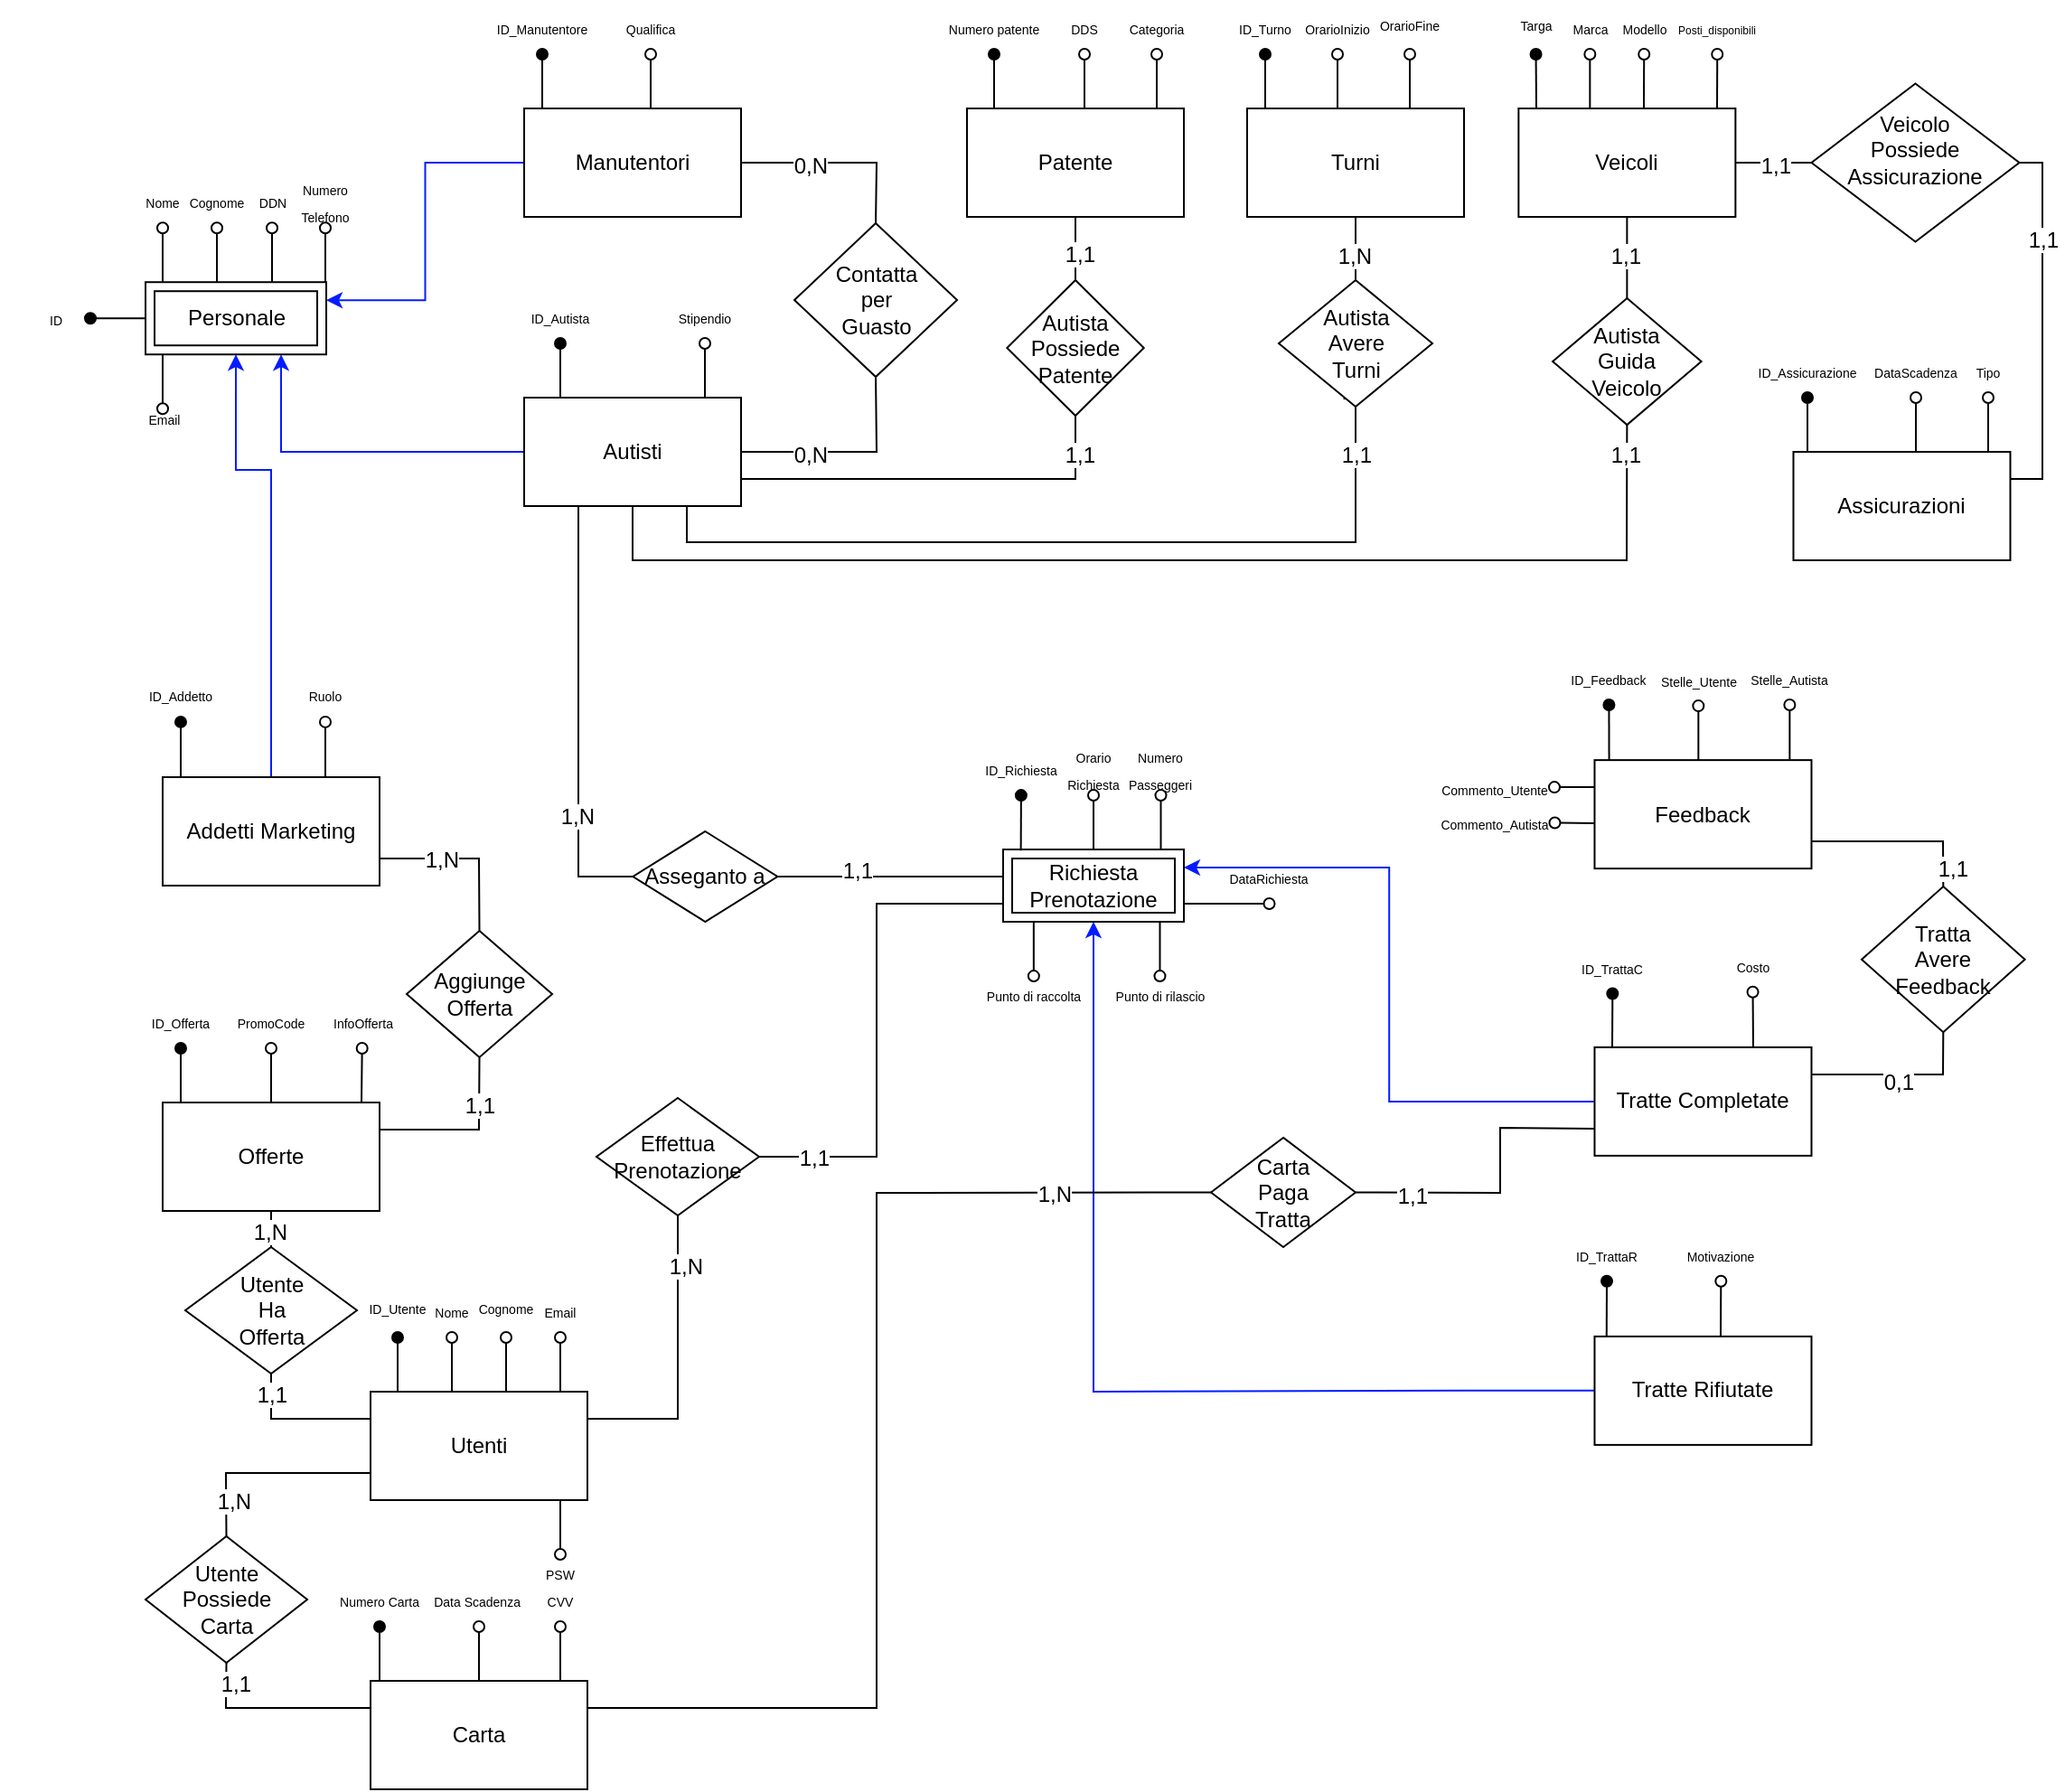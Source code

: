 <mxfile version="22.1.17" type="device">
  <diagram id="R2lEEEUBdFMjLlhIrx00" name="Page-1">
    <mxGraphModel dx="1572" dy="829" grid="1" gridSize="10" guides="1" tooltips="1" connect="1" arrows="1" fold="1" page="1" pageScale="1" pageWidth="3300" pageHeight="4681" math="0" shadow="0" extFonts="Permanent Marker^https://fonts.googleapis.com/css?family=Permanent+Marker">
      <root>
        <mxCell id="0" />
        <mxCell id="1" parent="0" />
        <mxCell id="SL3OJ4g4mQe82jDkw0CZ-2" value="" style="endArrow=oval;html=1;rounded=0;endFill=0;entryX=0.5;entryY=1;entryDx=0;entryDy=0;" parent="1" target="SL3OJ4g4mQe82jDkw0CZ-3" edge="1">
          <mxGeometry width="50" height="50" relative="1" as="geometry">
            <mxPoint x="1130" y="1566.15" as="sourcePoint" />
            <mxPoint x="1120.51" y="1535.84" as="targetPoint" />
          </mxGeometry>
        </mxCell>
        <mxCell id="SL3OJ4g4mQe82jDkw0CZ-3" value="&lt;font style=&quot;font-size: 7px;&quot;&gt;Nome&lt;/font&gt;" style="text;html=1;strokeColor=none;fillColor=none;align=center;verticalAlign=middle;whiteSpace=wrap;rounded=0;rotation=0;" parent="1" vertex="1">
          <mxGeometry x="1100" y="1506.15" width="60" height="30" as="geometry" />
        </mxCell>
        <mxCell id="SL3OJ4g4mQe82jDkw0CZ-33" style="edgeStyle=orthogonalEdgeStyle;rounded=0;orthogonalLoop=1;jettySize=auto;html=1;entryX=0.75;entryY=1;entryDx=0;entryDy=0;strokeColor=#031CFF;" parent="1" source="SL3OJ4g4mQe82jDkw0CZ-14" target="Oc1ZdkjXdi-IqZoQddms-9" edge="1">
          <mxGeometry relative="1" as="geometry">
            <Array as="points">
              <mxPoint x="1196" y="1660" />
            </Array>
            <mxPoint x="1160.51" y="1680" as="targetPoint" />
          </mxGeometry>
        </mxCell>
        <mxCell id="SL3OJ4g4mQe82jDkw0CZ-14" value="Autisti" style="rounded=0;whiteSpace=wrap;html=1;" parent="1" vertex="1">
          <mxGeometry x="1330" y="1630" width="120" height="60" as="geometry" />
        </mxCell>
        <mxCell id="SL3OJ4g4mQe82jDkw0CZ-32" style="edgeStyle=orthogonalEdgeStyle;rounded=0;orthogonalLoop=1;jettySize=auto;html=1;entryX=1;entryY=0.25;entryDx=0;entryDy=0;strokeColor=#031CFF;" parent="1" source="SL3OJ4g4mQe82jDkw0CZ-17" target="Oc1ZdkjXdi-IqZoQddms-9" edge="1">
          <mxGeometry relative="1" as="geometry">
            <mxPoint x="1210.51" y="1650" as="targetPoint" />
          </mxGeometry>
        </mxCell>
        <mxCell id="SL3OJ4g4mQe82jDkw0CZ-17" value="Manutentori" style="rounded=0;whiteSpace=wrap;html=1;" parent="1" vertex="1">
          <mxGeometry x="1330" y="1470" width="120" height="60" as="geometry" />
        </mxCell>
        <mxCell id="SL3OJ4g4mQe82jDkw0CZ-18" value="" style="endArrow=oval;html=1;rounded=0;endFill=1;" parent="1" target="SL3OJ4g4mQe82jDkw0CZ-19" edge="1">
          <mxGeometry width="50" height="50" relative="1" as="geometry">
            <mxPoint x="1340" y="1470" as="sourcePoint" />
            <mxPoint x="1340" y="1430" as="targetPoint" />
          </mxGeometry>
        </mxCell>
        <mxCell id="SL3OJ4g4mQe82jDkw0CZ-19" value="&lt;font style=&quot;font-size: 7px;&quot;&gt;ID_Manutentore&lt;/font&gt;" style="text;html=1;strokeColor=none;fillColor=none;align=center;verticalAlign=middle;whiteSpace=wrap;rounded=0;" parent="1" vertex="1">
          <mxGeometry x="1310" y="1410" width="60" height="30" as="geometry" />
        </mxCell>
        <mxCell id="SL3OJ4g4mQe82jDkw0CZ-20" value="" style="endArrow=oval;html=1;rounded=0;exitX=0.5;exitY=0;exitDx=0;exitDy=0;endFill=0;" parent="1" target="SL3OJ4g4mQe82jDkw0CZ-21" edge="1">
          <mxGeometry width="50" height="50" relative="1" as="geometry">
            <mxPoint x="1400" y="1470" as="sourcePoint" />
            <mxPoint x="1400" y="1420" as="targetPoint" />
          </mxGeometry>
        </mxCell>
        <mxCell id="SL3OJ4g4mQe82jDkw0CZ-21" value="&lt;span style=&quot;font-size: 7px;&quot;&gt;Qualifica&lt;br&gt;&lt;/span&gt;" style="text;html=1;strokeColor=none;fillColor=none;align=center;verticalAlign=middle;whiteSpace=wrap;rounded=0;" parent="1" vertex="1">
          <mxGeometry x="1370" y="1410" width="60" height="30" as="geometry" />
        </mxCell>
        <mxCell id="SL3OJ4g4mQe82jDkw0CZ-102" style="edgeStyle=orthogonalEdgeStyle;rounded=0;orthogonalLoop=1;jettySize=auto;html=1;entryX=0.5;entryY=1;entryDx=0;entryDy=0;strokeColor=#031CFF;" parent="1" source="SL3OJ4g4mQe82jDkw0CZ-22" target="Oc1ZdkjXdi-IqZoQddms-9" edge="1">
          <mxGeometry relative="1" as="geometry">
            <Array as="points">
              <mxPoint x="1190" y="1670" />
              <mxPoint x="1171" y="1670" />
            </Array>
            <mxPoint x="1125.155" y="1671.213" as="targetPoint" />
          </mxGeometry>
        </mxCell>
        <mxCell id="SL3OJ4g4mQe82jDkw0CZ-22" value="Addetti Marketing" style="rounded=0;whiteSpace=wrap;html=1;" parent="1" vertex="1">
          <mxGeometry x="1130" y="1840" width="120" height="60" as="geometry" />
        </mxCell>
        <mxCell id="SL3OJ4g4mQe82jDkw0CZ-23" value="" style="endArrow=oval;html=1;rounded=0;endFill=1;" parent="1" target="SL3OJ4g4mQe82jDkw0CZ-24" edge="1">
          <mxGeometry width="50" height="50" relative="1" as="geometry">
            <mxPoint x="1140" y="1839.45" as="sourcePoint" />
            <mxPoint x="1080" y="1799.45" as="targetPoint" />
          </mxGeometry>
        </mxCell>
        <mxCell id="SL3OJ4g4mQe82jDkw0CZ-24" value="&lt;font style=&quot;font-size: 7px;&quot;&gt;ID_Addetto&lt;br&gt;&lt;/font&gt;" style="text;html=1;strokeColor=none;fillColor=none;align=center;verticalAlign=middle;whiteSpace=wrap;rounded=0;" parent="1" vertex="1">
          <mxGeometry x="1110" y="1779.45" width="60" height="30" as="geometry" />
        </mxCell>
        <mxCell id="SL3OJ4g4mQe82jDkw0CZ-26" value="" style="endArrow=oval;html=1;rounded=0;endFill=1;" parent="1" target="SL3OJ4g4mQe82jDkw0CZ-27" edge="1">
          <mxGeometry width="50" height="50" relative="1" as="geometry">
            <mxPoint x="1350" y="1630" as="sourcePoint" />
            <mxPoint x="1350" y="1590" as="targetPoint" />
          </mxGeometry>
        </mxCell>
        <mxCell id="SL3OJ4g4mQe82jDkw0CZ-27" value="&lt;span style=&quot;font-size: 7px;&quot;&gt;ID_Autista&lt;/span&gt;" style="text;html=1;strokeColor=none;fillColor=none;align=center;verticalAlign=middle;whiteSpace=wrap;rounded=0;" parent="1" vertex="1">
          <mxGeometry x="1320" y="1570" width="60" height="30" as="geometry" />
        </mxCell>
        <mxCell id="SL3OJ4g4mQe82jDkw0CZ-36" value="&lt;div&gt;Contatta&lt;/div&gt;&lt;div&gt;per&lt;/div&gt;&lt;div&gt;Guasto&lt;br&gt;&lt;/div&gt;" style="shape=rhombus;perimeter=rhombusPerimeter;whiteSpace=wrap;html=1;align=center;" parent="1" vertex="1">
          <mxGeometry x="1479.52" y="1533.5" width="90" height="85" as="geometry" />
        </mxCell>
        <mxCell id="SL3OJ4g4mQe82jDkw0CZ-37" value="" style="resizable=0;html=1;whiteSpace=wrap;align=right;verticalAlign=bottom;" parent="1" connectable="0" vertex="1">
          <mxGeometry x="1569.52" y="1581.11" as="geometry" />
        </mxCell>
        <mxCell id="SL3OJ4g4mQe82jDkw0CZ-38" value="" style="resizable=0;html=1;whiteSpace=wrap;align=right;verticalAlign=bottom;" parent="1" connectable="0" vertex="1">
          <mxGeometry x="1490.0" y="1581.11" as="geometry" />
        </mxCell>
        <mxCell id="SL3OJ4g4mQe82jDkw0CZ-39" value="" style="endArrow=none;html=1;rounded=0;exitX=1;exitY=0.5;exitDx=0;exitDy=0;entryX=0.5;entryY=0;entryDx=0;entryDy=0;" parent="1" source="SL3OJ4g4mQe82jDkw0CZ-17" target="SL3OJ4g4mQe82jDkw0CZ-36" edge="1">
          <mxGeometry relative="1" as="geometry">
            <mxPoint x="1540" y="1650" as="sourcePoint" />
            <mxPoint x="1700" y="1650" as="targetPoint" />
            <Array as="points">
              <mxPoint x="1525" y="1500" />
            </Array>
          </mxGeometry>
        </mxCell>
        <mxCell id="SL3OJ4g4mQe82jDkw0CZ-40" value="0,N" style="resizable=0;html=1;whiteSpace=wrap;align=right;verticalAlign=bottom;labelBackgroundColor=default;" parent="SL3OJ4g4mQe82jDkw0CZ-39" connectable="0" vertex="1">
          <mxGeometry x="1" relative="1" as="geometry">
            <mxPoint x="-25" y="-23" as="offset" />
          </mxGeometry>
        </mxCell>
        <mxCell id="SL3OJ4g4mQe82jDkw0CZ-41" value="" style="endArrow=none;html=1;rounded=0;exitX=1;exitY=0.5;exitDx=0;exitDy=0;entryX=0.5;entryY=1;entryDx=0;entryDy=0;" parent="1" source="SL3OJ4g4mQe82jDkw0CZ-14" target="SL3OJ4g4mQe82jDkw0CZ-36" edge="1">
          <mxGeometry relative="1" as="geometry">
            <mxPoint x="1460" y="1660" as="sourcePoint" />
            <mxPoint x="1620" y="1670" as="targetPoint" />
            <Array as="points">
              <mxPoint x="1525" y="1660" />
            </Array>
          </mxGeometry>
        </mxCell>
        <mxCell id="SL3OJ4g4mQe82jDkw0CZ-42" value="0,N" style="resizable=0;html=1;whiteSpace=wrap;align=right;verticalAlign=bottom;labelBackgroundColor=default;" parent="SL3OJ4g4mQe82jDkw0CZ-41" connectable="0" vertex="1">
          <mxGeometry x="1" relative="1" as="geometry">
            <mxPoint x="-25" y="52" as="offset" />
          </mxGeometry>
        </mxCell>
        <mxCell id="SL3OJ4g4mQe82jDkw0CZ-43" value="Patente" style="rounded=0;whiteSpace=wrap;html=1;" parent="1" vertex="1">
          <mxGeometry x="1575" y="1470" width="120" height="60" as="geometry" />
        </mxCell>
        <mxCell id="SL3OJ4g4mQe82jDkw0CZ-44" value="" style="endArrow=oval;html=1;rounded=0;endFill=1;" parent="1" target="SL3OJ4g4mQe82jDkw0CZ-45" edge="1">
          <mxGeometry width="50" height="50" relative="1" as="geometry">
            <mxPoint x="1590" y="1470" as="sourcePoint" />
            <mxPoint x="1590" y="1430" as="targetPoint" />
          </mxGeometry>
        </mxCell>
        <mxCell id="SL3OJ4g4mQe82jDkw0CZ-45" value="&lt;font style=&quot;font-size: 7px;&quot;&gt;Numero patente&lt;/font&gt;" style="text;html=1;strokeColor=none;fillColor=none;align=center;verticalAlign=middle;whiteSpace=wrap;rounded=0;" parent="1" vertex="1">
          <mxGeometry x="1560" y="1410" width="60" height="30" as="geometry" />
        </mxCell>
        <mxCell id="SL3OJ4g4mQe82jDkw0CZ-46" value="" style="endArrow=oval;html=1;rounded=0;exitX=0.5;exitY=0;exitDx=0;exitDy=0;endFill=0;fontColor=#FFFFFF;strokeColor=#000000;labelBackgroundColor=#757575;" parent="1" edge="1">
          <mxGeometry width="50" height="50" relative="1" as="geometry">
            <mxPoint x="1640.01" y="1470" as="sourcePoint" />
            <mxPoint x="1640.01" y="1440" as="targetPoint" />
          </mxGeometry>
        </mxCell>
        <mxCell id="SL3OJ4g4mQe82jDkw0CZ-47" value="&lt;font style=&quot;font-size: 7px;&quot;&gt;DDS&lt;/font&gt;" style="text;html=1;strokeColor=none;fillColor=none;align=center;verticalAlign=middle;whiteSpace=wrap;rounded=0;" parent="1" vertex="1">
          <mxGeometry x="1610" y="1410" width="60" height="30" as="geometry" />
        </mxCell>
        <mxCell id="SL3OJ4g4mQe82jDkw0CZ-48" value="" style="endArrow=oval;html=1;rounded=0;endFill=0;" parent="1" target="SL3OJ4g4mQe82jDkw0CZ-49" edge="1">
          <mxGeometry width="50" height="50" relative="1" as="geometry">
            <mxPoint x="1680" y="1470" as="sourcePoint" />
            <mxPoint x="1680" y="1430" as="targetPoint" />
          </mxGeometry>
        </mxCell>
        <mxCell id="SL3OJ4g4mQe82jDkw0CZ-49" value="&lt;font style=&quot;font-size: 7px;&quot;&gt;Categoria&lt;/font&gt;" style="text;html=1;strokeColor=none;fillColor=none;align=center;verticalAlign=middle;whiteSpace=wrap;rounded=0;" parent="1" vertex="1">
          <mxGeometry x="1650" y="1410" width="60" height="30" as="geometry" />
        </mxCell>
        <mxCell id="SL3OJ4g4mQe82jDkw0CZ-50" value="&lt;div&gt;Autista&lt;/div&gt;&lt;div&gt;Possiede&lt;/div&gt;&lt;div&gt;Patente&lt;br&gt;&lt;/div&gt;" style="shape=rhombus;perimeter=rhombusPerimeter;whiteSpace=wrap;html=1;align=center;" parent="1" vertex="1">
          <mxGeometry x="1597.16" y="1565" width="75.69" height="75" as="geometry" />
        </mxCell>
        <mxCell id="SL3OJ4g4mQe82jDkw0CZ-51" value="" style="endArrow=none;html=1;rounded=0;exitX=1;exitY=0.75;exitDx=0;exitDy=0;entryX=0.5;entryY=1;entryDx=0;entryDy=0;" parent="1" source="SL3OJ4g4mQe82jDkw0CZ-14" target="SL3OJ4g4mQe82jDkw0CZ-50" edge="1">
          <mxGeometry relative="1" as="geometry">
            <mxPoint x="1580" y="1740" as="sourcePoint" />
            <mxPoint x="1740" y="1740" as="targetPoint" />
            <Array as="points">
              <mxPoint x="1635" y="1675" />
            </Array>
          </mxGeometry>
        </mxCell>
        <mxCell id="SL3OJ4g4mQe82jDkw0CZ-52" value="1,1" style="resizable=0;html=1;whiteSpace=wrap;align=right;verticalAlign=bottom;labelBackgroundColor=default;" parent="SL3OJ4g4mQe82jDkw0CZ-51" connectable="0" vertex="1">
          <mxGeometry x="1" relative="1" as="geometry">
            <mxPoint x="12" y="30" as="offset" />
          </mxGeometry>
        </mxCell>
        <mxCell id="SL3OJ4g4mQe82jDkw0CZ-53" value="" style="endArrow=none;html=1;rounded=0;exitX=0.5;exitY=1;exitDx=0;exitDy=0;entryX=0.5;entryY=0;entryDx=0;entryDy=0;" parent="1" source="SL3OJ4g4mQe82jDkw0CZ-43" target="SL3OJ4g4mQe82jDkw0CZ-50" edge="1">
          <mxGeometry relative="1" as="geometry">
            <mxPoint x="1570" y="1600" as="sourcePoint" />
            <mxPoint x="1730" y="1600" as="targetPoint" />
          </mxGeometry>
        </mxCell>
        <mxCell id="SL3OJ4g4mQe82jDkw0CZ-54" value="1,1" style="resizable=0;html=1;whiteSpace=wrap;align=right;verticalAlign=bottom;labelBackgroundColor=default;" parent="SL3OJ4g4mQe82jDkw0CZ-53" connectable="0" vertex="1">
          <mxGeometry x="1" relative="1" as="geometry">
            <mxPoint x="12" y="-5" as="offset" />
          </mxGeometry>
        </mxCell>
        <mxCell id="SL3OJ4g4mQe82jDkw0CZ-66" value="Offerte" style="rounded=0;whiteSpace=wrap;html=1;" parent="1" vertex="1">
          <mxGeometry x="1130" y="2020" width="120" height="60" as="geometry" />
        </mxCell>
        <mxCell id="SL3OJ4g4mQe82jDkw0CZ-67" value="" style="endArrow=oval;html=1;rounded=0;endFill=1;" parent="1" target="SL3OJ4g4mQe82jDkw0CZ-68" edge="1">
          <mxGeometry width="50" height="50" relative="1" as="geometry">
            <mxPoint x="1140" y="2020" as="sourcePoint" />
            <mxPoint x="1140" y="1980" as="targetPoint" />
          </mxGeometry>
        </mxCell>
        <mxCell id="SL3OJ4g4mQe82jDkw0CZ-68" value="&lt;font style=&quot;font-size: 7px;&quot;&gt;ID_Offerta&lt;br&gt;&lt;/font&gt;" style="text;html=1;strokeColor=none;fillColor=none;align=center;verticalAlign=middle;whiteSpace=wrap;rounded=0;" parent="1" vertex="1">
          <mxGeometry x="1110" y="1960" width="60" height="30" as="geometry" />
        </mxCell>
        <mxCell id="SL3OJ4g4mQe82jDkw0CZ-69" value="" style="endArrow=oval;html=1;rounded=0;exitX=0.5;exitY=0;exitDx=0;exitDy=0;endFill=0;fontColor=#FFFFFF;strokeColor=#000000;labelBackgroundColor=#757575;" parent="1" target="SL3OJ4g4mQe82jDkw0CZ-70" edge="1">
          <mxGeometry width="50" height="50" relative="1" as="geometry">
            <mxPoint x="1190" y="2020" as="sourcePoint" />
            <mxPoint x="1190" y="1970" as="targetPoint" />
          </mxGeometry>
        </mxCell>
        <mxCell id="SL3OJ4g4mQe82jDkw0CZ-70" value="&lt;font style=&quot;font-size: 7px;&quot;&gt;PromoCode&lt;br&gt;&lt;/font&gt;" style="text;html=1;strokeColor=none;fillColor=none;align=center;verticalAlign=middle;whiteSpace=wrap;rounded=0;" parent="1" vertex="1">
          <mxGeometry x="1160" y="1960" width="60" height="30" as="geometry" />
        </mxCell>
        <mxCell id="SL3OJ4g4mQe82jDkw0CZ-71" value="" style="endArrow=oval;html=1;rounded=0;endFill=0;" parent="1" target="SL3OJ4g4mQe82jDkw0CZ-72" edge="1">
          <mxGeometry width="50" height="50" relative="1" as="geometry">
            <mxPoint x="1240" y="2020" as="sourcePoint" />
            <mxPoint x="1240.51" y="1980" as="targetPoint" />
          </mxGeometry>
        </mxCell>
        <mxCell id="SL3OJ4g4mQe82jDkw0CZ-72" value="&lt;font style=&quot;font-size: 7px;&quot;&gt;InfoOfferta&lt;/font&gt;" style="text;html=1;strokeColor=none;fillColor=none;align=center;verticalAlign=middle;whiteSpace=wrap;rounded=0;" parent="1" vertex="1">
          <mxGeometry x="1210.51" y="1960" width="60" height="30" as="geometry" />
        </mxCell>
        <mxCell id="SL3OJ4g4mQe82jDkw0CZ-77" value="" style="resizable=0;html=1;whiteSpace=wrap;align=right;verticalAlign=bottom;" parent="1" connectable="0" vertex="1">
          <mxGeometry x="1185.0" y="2050" as="geometry" />
        </mxCell>
        <mxCell id="SL3OJ4g4mQe82jDkw0CZ-78" value="&lt;div&gt;Aggiunge &lt;br&gt;&lt;/div&gt;&lt;div&gt;Offerta&lt;br&gt;&lt;/div&gt;" style="shape=rhombus;perimeter=rhombusPerimeter;whiteSpace=wrap;html=1;align=center;" parent="1" vertex="1">
          <mxGeometry x="1265" y="1925" width="80.51" height="70" as="geometry" />
        </mxCell>
        <mxCell id="SL3OJ4g4mQe82jDkw0CZ-104" value="Turni" style="rounded=0;whiteSpace=wrap;html=1;" parent="1" vertex="1">
          <mxGeometry x="1730" y="1470" width="120" height="60" as="geometry" />
        </mxCell>
        <mxCell id="SL3OJ4g4mQe82jDkw0CZ-105" value="" style="endArrow=oval;html=1;rounded=0;endFill=1;" parent="1" target="SL3OJ4g4mQe82jDkw0CZ-106" edge="1">
          <mxGeometry width="50" height="50" relative="1" as="geometry">
            <mxPoint x="1740" y="1470" as="sourcePoint" />
            <mxPoint x="1740" y="1430" as="targetPoint" />
          </mxGeometry>
        </mxCell>
        <mxCell id="SL3OJ4g4mQe82jDkw0CZ-106" value="&lt;div&gt;&lt;span style=&quot;font-size: 7px;&quot;&gt;ID_Turno&lt;/span&gt;&lt;/div&gt;" style="text;html=1;strokeColor=none;fillColor=none;align=center;verticalAlign=middle;whiteSpace=wrap;rounded=0;" parent="1" vertex="1">
          <mxGeometry x="1710" y="1410" width="60" height="30" as="geometry" />
        </mxCell>
        <mxCell id="SL3OJ4g4mQe82jDkw0CZ-107" value="" style="endArrow=oval;html=1;rounded=0;exitDx=0;exitDy=0;endFill=1;fontColor=#FFFFFF;strokeColor=#000000;labelBackgroundColor=#757575;" parent="1" edge="1">
          <mxGeometry width="50" height="50" relative="1" as="geometry">
            <mxPoint x="1870" y="1440" as="sourcePoint" />
            <mxPoint x="1870" y="1440" as="targetPoint" />
          </mxGeometry>
        </mxCell>
        <mxCell id="SL3OJ4g4mQe82jDkw0CZ-108" value="" style="endArrow=oval;html=1;rounded=0;exitX=0.5;exitY=0;exitDx=0;exitDy=0;endFill=0;" parent="1" target="SL3OJ4g4mQe82jDkw0CZ-109" edge="1">
          <mxGeometry width="50" height="50" relative="1" as="geometry">
            <mxPoint x="1780" y="1470" as="sourcePoint" />
            <mxPoint x="1780" y="1420" as="targetPoint" />
          </mxGeometry>
        </mxCell>
        <mxCell id="SL3OJ4g4mQe82jDkw0CZ-109" value="&lt;font style=&quot;font-size: 7px;&quot;&gt;OrarioInizio&lt;/font&gt;" style="text;html=1;strokeColor=none;fillColor=none;align=center;verticalAlign=middle;whiteSpace=wrap;rounded=0;" parent="1" vertex="1">
          <mxGeometry x="1750" y="1410" width="60" height="30" as="geometry" />
        </mxCell>
        <mxCell id="SL3OJ4g4mQe82jDkw0CZ-110" value="" style="endArrow=oval;html=1;rounded=0;endFill=0;" parent="1" target="SL3OJ4g4mQe82jDkw0CZ-111" edge="1">
          <mxGeometry width="50" height="50" relative="1" as="geometry">
            <mxPoint x="1820" y="1470" as="sourcePoint" />
            <mxPoint x="1820" y="1430" as="targetPoint" />
          </mxGeometry>
        </mxCell>
        <mxCell id="SL3OJ4g4mQe82jDkw0CZ-111" value="&lt;div style=&quot;font-size: 7px;&quot;&gt;OrarioFine&lt;/div&gt;" style="text;html=1;strokeColor=none;fillColor=none;align=center;verticalAlign=middle;whiteSpace=wrap;rounded=0;" parent="1" vertex="1">
          <mxGeometry x="1790" y="1410" width="60" height="30" as="geometry" />
        </mxCell>
        <mxCell id="SL3OJ4g4mQe82jDkw0CZ-115" value="" style="endArrow=none;html=1;rounded=0;exitX=0.75;exitY=1;exitDx=0;exitDy=0;entryX=0.5;entryY=1;entryDx=0;entryDy=0;" parent="1" source="SL3OJ4g4mQe82jDkw0CZ-14" target="SL3OJ4g4mQe82jDkw0CZ-117" edge="1">
          <mxGeometry relative="1" as="geometry">
            <mxPoint x="1860" y="1690" as="sourcePoint" />
            <mxPoint x="2020" y="1690" as="targetPoint" />
            <Array as="points">
              <mxPoint x="1420" y="1710" />
              <mxPoint x="1790" y="1710" />
            </Array>
          </mxGeometry>
        </mxCell>
        <mxCell id="SL3OJ4g4mQe82jDkw0CZ-116" value="1" style="resizable=0;html=1;whiteSpace=wrap;align=right;verticalAlign=bottom;" parent="SL3OJ4g4mQe82jDkw0CZ-115" connectable="0" vertex="1">
          <mxGeometry x="1" relative="1" as="geometry" />
        </mxCell>
        <mxCell id="SL3OJ4g4mQe82jDkw0CZ-117" value="&lt;div&gt;Autista&lt;/div&gt;&lt;div&gt;Avere&lt;/div&gt;&lt;div&gt;Turni&lt;br&gt;&lt;/div&gt;" style="shape=rhombus;perimeter=rhombusPerimeter;whiteSpace=wrap;html=1;align=center;" parent="1" vertex="1">
          <mxGeometry x="1747.5" y="1565" width="85" height="70" as="geometry" />
        </mxCell>
        <mxCell id="SL3OJ4g4mQe82jDkw0CZ-118" value="1,1" style="resizable=0;html=1;whiteSpace=wrap;align=right;verticalAlign=bottom;labelBackgroundColor=default;" parent="1" connectable="0" vertex="1">
          <mxGeometry x="1800" y="1670" as="geometry" />
        </mxCell>
        <mxCell id="SL3OJ4g4mQe82jDkw0CZ-119" value="" style="endArrow=none;html=1;rounded=0;exitX=0.5;exitY=1;exitDx=0;exitDy=0;" parent="1" source="SL3OJ4g4mQe82jDkw0CZ-104" target="SL3OJ4g4mQe82jDkw0CZ-117" edge="1">
          <mxGeometry relative="1" as="geometry">
            <mxPoint x="1430" y="1700" as="sourcePoint" />
            <mxPoint x="2030" y="1700" as="targetPoint" />
          </mxGeometry>
        </mxCell>
        <mxCell id="SL3OJ4g4mQe82jDkw0CZ-120" value="1,N" style="resizable=0;html=1;whiteSpace=wrap;align=right;verticalAlign=bottom;labelBackgroundColor=default;" parent="SL3OJ4g4mQe82jDkw0CZ-119" connectable="0" vertex="1">
          <mxGeometry x="1" relative="1" as="geometry">
            <mxPoint x="10" y="-5" as="offset" />
          </mxGeometry>
        </mxCell>
        <mxCell id="SL3OJ4g4mQe82jDkw0CZ-122" value="Veicoli" style="rounded=0;whiteSpace=wrap;html=1;" parent="1" vertex="1">
          <mxGeometry x="1880.18" y="1470" width="120" height="60" as="geometry" />
        </mxCell>
        <mxCell id="SL3OJ4g4mQe82jDkw0CZ-123" value="" style="endArrow=oval;html=1;rounded=0;exitX=0.5;exitY=0;exitDx=0;exitDy=0;endFill=0;" parent="1" edge="1">
          <mxGeometry width="50" height="50" relative="1" as="geometry">
            <mxPoint x="1919.67" y="1470" as="sourcePoint" />
            <mxPoint x="1919.67" y="1440" as="targetPoint" />
          </mxGeometry>
        </mxCell>
        <mxCell id="SL3OJ4g4mQe82jDkw0CZ-124" value="&lt;font style=&quot;font-size: 7px;&quot;&gt;Marca&lt;/font&gt;" style="text;html=1;strokeColor=none;fillColor=none;align=center;verticalAlign=middle;whiteSpace=wrap;rounded=0;" parent="1" vertex="1">
          <mxGeometry x="1889.67" y="1410" width="60" height="30" as="geometry" />
        </mxCell>
        <mxCell id="SL3OJ4g4mQe82jDkw0CZ-125" value="" style="endArrow=oval;html=1;rounded=0;endFill=0;" parent="1" target="SL3OJ4g4mQe82jDkw0CZ-126" edge="1">
          <mxGeometry width="50" height="50" relative="1" as="geometry">
            <mxPoint x="1949.49" y="1470" as="sourcePoint" />
            <mxPoint x="1949.67" y="1430" as="targetPoint" />
          </mxGeometry>
        </mxCell>
        <mxCell id="SL3OJ4g4mQe82jDkw0CZ-126" value="&lt;font style=&quot;font-size: 7px;&quot;&gt;Modello&lt;/font&gt;" style="text;html=1;strokeColor=none;fillColor=none;align=center;verticalAlign=middle;whiteSpace=wrap;rounded=0;" parent="1" vertex="1">
          <mxGeometry x="1919.67" y="1410" width="60" height="30" as="geometry" />
        </mxCell>
        <mxCell id="SL3OJ4g4mQe82jDkw0CZ-129" value="" style="endArrow=oval;html=1;rounded=0;endFill=1;" parent="1" target="SL3OJ4g4mQe82jDkw0CZ-130" edge="1">
          <mxGeometry width="50" height="50" relative="1" as="geometry">
            <mxPoint x="1890" y="1470" as="sourcePoint" />
            <mxPoint x="1890.18" y="1430" as="targetPoint" />
          </mxGeometry>
        </mxCell>
        <mxCell id="SL3OJ4g4mQe82jDkw0CZ-130" value="&lt;div style=&quot;font-size: 7px;&quot;&gt;Targa&lt;/div&gt;" style="text;html=1;strokeColor=none;fillColor=none;align=center;verticalAlign=middle;whiteSpace=wrap;rounded=0;" parent="1" vertex="1">
          <mxGeometry x="1859.67" y="1410" width="60" height="30" as="geometry" />
        </mxCell>
        <mxCell id="SL3OJ4g4mQe82jDkw0CZ-132" value="" style="resizable=0;html=1;whiteSpace=wrap;align=right;verticalAlign=bottom;" parent="1" connectable="0" vertex="1">
          <mxGeometry x="1949.67" y="1575.04" as="geometry" />
        </mxCell>
        <mxCell id="SL3OJ4g4mQe82jDkw0CZ-134" value="" style="endArrow=oval;html=1;rounded=0;endFill=0;" parent="1" target="SL3OJ4g4mQe82jDkw0CZ-135" edge="1">
          <mxGeometry width="50" height="50" relative="1" as="geometry">
            <mxPoint x="1990" y="1470" as="sourcePoint" />
            <mxPoint x="1990.18" y="1430" as="targetPoint" />
          </mxGeometry>
        </mxCell>
        <mxCell id="SL3OJ4g4mQe82jDkw0CZ-135" value="&lt;div&gt;&lt;font style=&quot;font-size: 6px;&quot;&gt;Posti_disponibili&lt;/font&gt;&lt;/div&gt;" style="text;html=1;strokeColor=none;fillColor=none;align=center;verticalAlign=middle;whiteSpace=wrap;rounded=0;" parent="1" vertex="1">
          <mxGeometry x="1960.18" y="1410" width="60" height="30" as="geometry" />
        </mxCell>
        <mxCell id="SL3OJ4g4mQe82jDkw0CZ-160" value="&lt;div&gt;Autista&lt;/div&gt;&lt;div&gt;Guida&lt;/div&gt;&lt;div&gt;Veicolo&lt;br&gt;&lt;/div&gt;" style="shape=rhombus;perimeter=rhombusPerimeter;whiteSpace=wrap;html=1;align=center;" parent="1" vertex="1">
          <mxGeometry x="1899.06" y="1575.04" width="82.24" height="70" as="geometry" />
        </mxCell>
        <mxCell id="SL3OJ4g4mQe82jDkw0CZ-163" value="" style="endArrow=none;html=1;rounded=0;exitX=0.5;exitY=1;exitDx=0;exitDy=0;entryX=0.5;entryY=1;entryDx=0;entryDy=0;" parent="1" source="SL3OJ4g4mQe82jDkw0CZ-14" target="SL3OJ4g4mQe82jDkw0CZ-160" edge="1">
          <mxGeometry relative="1" as="geometry">
            <mxPoint x="1460" y="1750" as="sourcePoint" />
            <mxPoint x="1620" y="1750" as="targetPoint" />
            <Array as="points">
              <mxPoint x="1390" y="1720" />
              <mxPoint x="1940" y="1720" />
            </Array>
          </mxGeometry>
        </mxCell>
        <mxCell id="SL3OJ4g4mQe82jDkw0CZ-164" value="1,1" style="resizable=0;html=1;whiteSpace=wrap;align=right;verticalAlign=bottom;labelBackgroundColor=default;" parent="SL3OJ4g4mQe82jDkw0CZ-163" connectable="0" vertex="1">
          <mxGeometry x="1" relative="1" as="geometry">
            <mxPoint x="9" y="25" as="offset" />
          </mxGeometry>
        </mxCell>
        <mxCell id="SL3OJ4g4mQe82jDkw0CZ-176" value="" style="resizable=0;html=1;whiteSpace=wrap;align=right;verticalAlign=bottom;" parent="1" connectable="0" vertex="1">
          <mxGeometry x="1980.001" y="1540.003" as="geometry" />
        </mxCell>
        <mxCell id="SL3OJ4g4mQe82jDkw0CZ-177" value="Assicurazioni" style="rounded=0;whiteSpace=wrap;html=1;" parent="1" vertex="1">
          <mxGeometry x="2032.24" y="1660" width="120" height="60" as="geometry" />
        </mxCell>
        <mxCell id="SL3OJ4g4mQe82jDkw0CZ-178" value="" style="endArrow=oval;html=1;rounded=0;endFill=1;" parent="1" target="SL3OJ4g4mQe82jDkw0CZ-179" edge="1">
          <mxGeometry width="50" height="50" relative="1" as="geometry">
            <mxPoint x="2040" y="1660" as="sourcePoint" />
            <mxPoint x="2040" y="1620" as="targetPoint" />
          </mxGeometry>
        </mxCell>
        <mxCell id="SL3OJ4g4mQe82jDkw0CZ-179" value="&lt;font style=&quot;font-size: 7px;&quot;&gt;ID_Assicurazione&lt;/font&gt;" style="text;html=1;strokeColor=none;fillColor=none;align=center;verticalAlign=middle;whiteSpace=wrap;rounded=0;" parent="1" vertex="1">
          <mxGeometry x="2010" y="1600" width="60" height="30" as="geometry" />
        </mxCell>
        <mxCell id="SL3OJ4g4mQe82jDkw0CZ-180" value="" style="endArrow=oval;html=1;rounded=0;exitX=0.5;exitY=0;exitDx=0;exitDy=0;endFill=0;fontColor=#FFFFFF;strokeColor=#000000;labelBackgroundColor=#757575;" parent="1" target="SL3OJ4g4mQe82jDkw0CZ-181" edge="1">
          <mxGeometry width="50" height="50" relative="1" as="geometry">
            <mxPoint x="2100" y="1660" as="sourcePoint" />
            <mxPoint x="2100" y="1610" as="targetPoint" />
          </mxGeometry>
        </mxCell>
        <mxCell id="SL3OJ4g4mQe82jDkw0CZ-181" value="&lt;font style=&quot;font-size: 7px;&quot;&gt;DataScadenza&lt;/font&gt;" style="text;html=1;strokeColor=none;fillColor=none;align=center;verticalAlign=middle;whiteSpace=wrap;rounded=0;" parent="1" vertex="1">
          <mxGeometry x="2070" y="1600" width="60" height="30" as="geometry" />
        </mxCell>
        <mxCell id="SL3OJ4g4mQe82jDkw0CZ-185" value="" style="endArrow=oval;html=1;rounded=0;exitX=0.5;exitY=0;exitDx=0;exitDy=0;endFill=0;fontColor=#FFFFFF;strokeColor=#000000;labelBackgroundColor=#757575;" parent="1" target="SL3OJ4g4mQe82jDkw0CZ-186" edge="1">
          <mxGeometry width="50" height="50" relative="1" as="geometry">
            <mxPoint x="2140" y="1660" as="sourcePoint" />
            <mxPoint x="2140" y="1610" as="targetPoint" />
          </mxGeometry>
        </mxCell>
        <mxCell id="SL3OJ4g4mQe82jDkw0CZ-186" value="&lt;font style=&quot;font-size: 7px;&quot;&gt;Tipo&lt;/font&gt;" style="text;html=1;strokeColor=none;fillColor=none;align=center;verticalAlign=middle;whiteSpace=wrap;rounded=0;" parent="1" vertex="1">
          <mxGeometry x="2110" y="1600" width="60" height="30" as="geometry" />
        </mxCell>
        <mxCell id="SL3OJ4g4mQe82jDkw0CZ-187" value="" style="endArrow=none;html=1;rounded=0;exitX=0.5;exitY=1;exitDx=0;exitDy=0;entryX=0.5;entryY=0;entryDx=0;entryDy=0;" parent="1" source="SL3OJ4g4mQe82jDkw0CZ-122" target="SL3OJ4g4mQe82jDkw0CZ-160" edge="1">
          <mxGeometry relative="1" as="geometry">
            <mxPoint x="2000" y="1660" as="sourcePoint" />
            <mxPoint x="2160" y="1660" as="targetPoint" />
          </mxGeometry>
        </mxCell>
        <mxCell id="SL3OJ4g4mQe82jDkw0CZ-188" value="1,1" style="resizable=0;html=1;whiteSpace=wrap;align=right;verticalAlign=bottom;labelBackgroundColor=default;" parent="SL3OJ4g4mQe82jDkw0CZ-187" connectable="0" vertex="1">
          <mxGeometry x="1" relative="1" as="geometry">
            <mxPoint x="9" y="-15" as="offset" />
          </mxGeometry>
        </mxCell>
        <mxCell id="SL3OJ4g4mQe82jDkw0CZ-189" value="&lt;div&gt;Veicolo&lt;/div&gt;&lt;div&gt;Possiede Assicurazione&lt;/div&gt;&lt;div&gt;&lt;br&gt;&lt;/div&gt;" style="shape=rhombus;perimeter=rhombusPerimeter;whiteSpace=wrap;html=1;align=center;" parent="1" vertex="1">
          <mxGeometry x="2042.24" y="1456.25" width="115" height="87.5" as="geometry" />
        </mxCell>
        <mxCell id="SL3OJ4g4mQe82jDkw0CZ-262" value="&lt;div&gt;Utenti&lt;/div&gt;" style="rounded=0;whiteSpace=wrap;html=1;" parent="1" vertex="1">
          <mxGeometry x="1245" y="2180" width="120" height="60" as="geometry" />
        </mxCell>
        <mxCell id="SL3OJ4g4mQe82jDkw0CZ-263" value="" style="endArrow=oval;html=1;rounded=0;exitX=0.5;exitY=0;exitDx=0;exitDy=0;endFill=0;" parent="1" target="SL3OJ4g4mQe82jDkw0CZ-264" edge="1">
          <mxGeometry width="50" height="50" relative="1" as="geometry">
            <mxPoint x="1290" y="2180" as="sourcePoint" />
            <mxPoint x="1290" y="2130" as="targetPoint" />
          </mxGeometry>
        </mxCell>
        <mxCell id="SL3OJ4g4mQe82jDkw0CZ-264" value="&lt;font style=&quot;font-size: 7px;&quot;&gt;Nome&lt;/font&gt;" style="text;html=1;strokeColor=none;fillColor=none;align=center;verticalAlign=middle;whiteSpace=wrap;rounded=0;" parent="1" vertex="1">
          <mxGeometry x="1260" y="2120" width="60" height="30" as="geometry" />
        </mxCell>
        <mxCell id="SL3OJ4g4mQe82jDkw0CZ-265" value="" style="endArrow=oval;html=1;rounded=0;endFill=0;" parent="1" target="SL3OJ4g4mQe82jDkw0CZ-266" edge="1">
          <mxGeometry width="50" height="50" relative="1" as="geometry">
            <mxPoint x="1320" y="2180" as="sourcePoint" />
            <mxPoint x="1320" y="2140" as="targetPoint" />
          </mxGeometry>
        </mxCell>
        <mxCell id="SL3OJ4g4mQe82jDkw0CZ-266" value="&lt;div style=&quot;font-size: 7px;&quot;&gt;Cognome&lt;/div&gt;" style="text;html=1;strokeColor=none;fillColor=none;align=center;verticalAlign=middle;whiteSpace=wrap;rounded=0;" parent="1" vertex="1">
          <mxGeometry x="1290" y="2120" width="60" height="30" as="geometry" />
        </mxCell>
        <mxCell id="SL3OJ4g4mQe82jDkw0CZ-267" value="" style="endArrow=oval;html=1;rounded=0;exitX=0.5;exitY=0;exitDx=0;exitDy=0;endFill=0;" parent="1" target="SL3OJ4g4mQe82jDkw0CZ-268" edge="1">
          <mxGeometry width="50" height="50" relative="1" as="geometry">
            <mxPoint x="1350" y="2180" as="sourcePoint" />
            <mxPoint x="1350" y="2130" as="targetPoint" />
          </mxGeometry>
        </mxCell>
        <mxCell id="SL3OJ4g4mQe82jDkw0CZ-268" value="&lt;font style=&quot;font-size: 7px;&quot;&gt;Email&lt;/font&gt;" style="text;html=1;strokeColor=none;fillColor=none;align=center;verticalAlign=middle;whiteSpace=wrap;rounded=0;" parent="1" vertex="1">
          <mxGeometry x="1320" y="2120" width="60" height="30" as="geometry" />
        </mxCell>
        <mxCell id="SL3OJ4g4mQe82jDkw0CZ-269" value="" style="endArrow=none;html=1;rounded=0;exitX=0.417;exitY=0;exitDx=0;exitDy=0;endFill=0;exitPerimeter=0;startArrow=oval;startFill=0;" parent="1" edge="1">
          <mxGeometry width="50" height="50" relative="1" as="geometry">
            <mxPoint x="1350" y="2270" as="sourcePoint" />
            <mxPoint x="1350" y="2240" as="targetPoint" />
          </mxGeometry>
        </mxCell>
        <mxCell id="SL3OJ4g4mQe82jDkw0CZ-271" value="" style="endArrow=oval;html=1;rounded=0;endFill=1;" parent="1" target="SL3OJ4g4mQe82jDkw0CZ-272" edge="1">
          <mxGeometry width="50" height="50" relative="1" as="geometry">
            <mxPoint x="1260" y="2180" as="sourcePoint" />
            <mxPoint x="1260" y="2140" as="targetPoint" />
          </mxGeometry>
        </mxCell>
        <mxCell id="SL3OJ4g4mQe82jDkw0CZ-272" value="&lt;div style=&quot;font-size: 7px;&quot;&gt;ID_Utente&lt;/div&gt;" style="text;html=1;strokeColor=none;fillColor=none;align=center;verticalAlign=middle;whiteSpace=wrap;rounded=0;" parent="1" vertex="1">
          <mxGeometry x="1230" y="2120" width="60" height="30" as="geometry" />
        </mxCell>
        <mxCell id="SL3OJ4g4mQe82jDkw0CZ-285" value="Carta" style="rounded=0;whiteSpace=wrap;html=1;" parent="1" vertex="1">
          <mxGeometry x="1245" y="2340" width="120" height="60" as="geometry" />
        </mxCell>
        <mxCell id="SL3OJ4g4mQe82jDkw0CZ-286" value="" style="endArrow=oval;html=1;rounded=0;endFill=1;" parent="1" target="SL3OJ4g4mQe82jDkw0CZ-287" edge="1">
          <mxGeometry width="50" height="50" relative="1" as="geometry">
            <mxPoint x="1250" y="2340" as="sourcePoint" />
            <mxPoint x="1255" y="2300" as="targetPoint" />
          </mxGeometry>
        </mxCell>
        <mxCell id="SL3OJ4g4mQe82jDkw0CZ-287" value="&lt;font style=&quot;font-size: 7px;&quot;&gt;Numero Carta&lt;br&gt;&lt;/font&gt;" style="text;html=1;strokeColor=none;fillColor=none;align=center;verticalAlign=middle;whiteSpace=wrap;rounded=0;" parent="1" vertex="1">
          <mxGeometry x="1220" y="2280" width="60" height="30" as="geometry" />
        </mxCell>
        <mxCell id="SL3OJ4g4mQe82jDkw0CZ-288" value="" style="endArrow=oval;html=1;rounded=0;endFill=0;fontColor=#FFFFFF;strokeColor=#000000;labelBackgroundColor=#757575;" parent="1" target="SL3OJ4g4mQe82jDkw0CZ-289" edge="1">
          <mxGeometry width="50" height="50" relative="1" as="geometry">
            <mxPoint x="1350" y="2340" as="sourcePoint" />
            <mxPoint x="1350" y="2290" as="targetPoint" />
          </mxGeometry>
        </mxCell>
        <mxCell id="SL3OJ4g4mQe82jDkw0CZ-289" value="&lt;span style=&quot;font-size: 7px;&quot;&gt;CVV&lt;/span&gt;" style="text;html=1;strokeColor=none;fillColor=none;align=center;verticalAlign=middle;whiteSpace=wrap;rounded=0;" parent="1" vertex="1">
          <mxGeometry x="1320" y="2280" width="60" height="30" as="geometry" />
        </mxCell>
        <mxCell id="SL3OJ4g4mQe82jDkw0CZ-290" value="" style="endArrow=oval;html=1;rounded=0;exitX=0.5;exitY=0;exitDx=0;exitDy=0;endFill=0;" parent="1" edge="1">
          <mxGeometry width="50" height="50" relative="1" as="geometry">
            <mxPoint x="1305" y="2340" as="sourcePoint" />
            <mxPoint x="1305" y="2310" as="targetPoint" />
          </mxGeometry>
        </mxCell>
        <mxCell id="SL3OJ4g4mQe82jDkw0CZ-291" value="&lt;font style=&quot;font-size: 7px;&quot;&gt;Data Scadenza&amp;nbsp;&lt;/font&gt;" style="text;html=1;strokeColor=none;fillColor=none;align=center;verticalAlign=middle;whiteSpace=wrap;rounded=0;" parent="1" vertex="1">
          <mxGeometry x="1275" y="2280" width="60" height="30" as="geometry" />
        </mxCell>
        <mxCell id="SL3OJ4g4mQe82jDkw0CZ-295" value="&lt;div&gt;Utente&lt;/div&gt;&lt;div&gt;Possiede&lt;/div&gt;&lt;div&gt;Carta&lt;br&gt;&lt;/div&gt;" style="shape=rhombus;perimeter=rhombusPerimeter;whiteSpace=wrap;html=1;align=center;" parent="1" vertex="1">
          <mxGeometry x="1120.51" y="2260" width="89.49" height="70" as="geometry" />
        </mxCell>
        <mxCell id="SL3OJ4g4mQe82jDkw0CZ-296" value="" style="endArrow=none;html=1;rounded=0;entryX=0.5;entryY=1;entryDx=0;entryDy=0;exitX=0;exitY=0.25;exitDx=0;exitDy=0;" parent="1" source="SL3OJ4g4mQe82jDkw0CZ-285" target="SL3OJ4g4mQe82jDkw0CZ-295" edge="1">
          <mxGeometry relative="1" as="geometry">
            <mxPoint x="1060" y="2340" as="sourcePoint" />
            <mxPoint x="1220" y="2340" as="targetPoint" />
            <Array as="points">
              <mxPoint x="1165" y="2355" />
            </Array>
          </mxGeometry>
        </mxCell>
        <mxCell id="SL3OJ4g4mQe82jDkw0CZ-297" value="1,1" style="resizable=0;html=1;whiteSpace=wrap;align=right;verticalAlign=bottom;labelBackgroundColor=default;" parent="SL3OJ4g4mQe82jDkw0CZ-296" connectable="0" vertex="1">
          <mxGeometry x="1" relative="1" as="geometry">
            <mxPoint x="15" y="20" as="offset" />
          </mxGeometry>
        </mxCell>
        <mxCell id="SL3OJ4g4mQe82jDkw0CZ-298" value="" style="endArrow=none;html=1;rounded=0;entryX=0.5;entryY=0;entryDx=0;entryDy=0;exitX=0;exitY=0.75;exitDx=0;exitDy=0;" parent="1" source="SL3OJ4g4mQe82jDkw0CZ-262" target="SL3OJ4g4mQe82jDkw0CZ-295" edge="1">
          <mxGeometry relative="1" as="geometry">
            <mxPoint x="1050" y="2240" as="sourcePoint" />
            <mxPoint x="1210" y="2240" as="targetPoint" />
            <Array as="points">
              <mxPoint x="1165" y="2225" />
            </Array>
          </mxGeometry>
        </mxCell>
        <mxCell id="SL3OJ4g4mQe82jDkw0CZ-299" value="1,N" style="resizable=0;html=1;whiteSpace=wrap;align=right;verticalAlign=bottom;labelBackgroundColor=default;" parent="SL3OJ4g4mQe82jDkw0CZ-298" connectable="0" vertex="1">
          <mxGeometry x="1" relative="1" as="geometry">
            <mxPoint x="15" y="-10" as="offset" />
          </mxGeometry>
        </mxCell>
        <mxCell id="SL3OJ4g4mQe82jDkw0CZ-394" style="edgeStyle=orthogonalEdgeStyle;rounded=0;orthogonalLoop=1;jettySize=auto;html=1;entryX=1;entryY=0.25;entryDx=0;entryDy=0;strokeColor=#031CFF;" parent="1" source="SL3OJ4g4mQe82jDkw0CZ-319" target="Oc1ZdkjXdi-IqZoQddms-36" edge="1">
          <mxGeometry relative="1" as="geometry">
            <mxPoint x="1682.76" y="1959.45" as="targetPoint" />
          </mxGeometry>
        </mxCell>
        <mxCell id="SL3OJ4g4mQe82jDkw0CZ-319" value="Tratte Completate" style="rounded=0;whiteSpace=wrap;html=1;" parent="1" vertex="1">
          <mxGeometry x="1922.24" y="1989.45" width="120" height="60" as="geometry" />
        </mxCell>
        <mxCell id="SL3OJ4g4mQe82jDkw0CZ-320" value="" style="endArrow=oval;html=1;rounded=0;endFill=1;" parent="1" target="SL3OJ4g4mQe82jDkw0CZ-321" edge="1">
          <mxGeometry width="50" height="50" relative="1" as="geometry">
            <mxPoint x="1932" y="1990" as="sourcePoint" />
            <mxPoint x="1932.24" y="1949.73" as="targetPoint" />
          </mxGeometry>
        </mxCell>
        <mxCell id="SL3OJ4g4mQe82jDkw0CZ-321" value="&lt;font style=&quot;font-size: 7px;&quot;&gt;ID_TrattaC&lt;br&gt;&lt;/font&gt;" style="text;html=1;strokeColor=none;fillColor=none;align=center;verticalAlign=middle;whiteSpace=wrap;rounded=0;" parent="1" vertex="1">
          <mxGeometry x="1902.24" y="1929.73" width="60" height="30" as="geometry" />
        </mxCell>
        <mxCell id="SL3OJ4g4mQe82jDkw0CZ-325" value="" style="endArrow=oval;html=1;rounded=0;endFill=0;fontColor=#FFFFFF;strokeColor=#000000;labelBackgroundColor=#757575;" parent="1" target="SL3OJ4g4mQe82jDkw0CZ-326" edge="1">
          <mxGeometry width="50" height="50" relative="1" as="geometry">
            <mxPoint x="2010" y="1989.45" as="sourcePoint" />
            <mxPoint x="1992.24" y="1938.9" as="targetPoint" />
          </mxGeometry>
        </mxCell>
        <mxCell id="SL3OJ4g4mQe82jDkw0CZ-326" value="&lt;font style=&quot;font-size: 7px;&quot;&gt;Costo&lt;/font&gt;" style="text;html=1;strokeColor=none;fillColor=none;align=center;verticalAlign=middle;whiteSpace=wrap;rounded=0;" parent="1" vertex="1">
          <mxGeometry x="1979.67" y="1928.9" width="60" height="30" as="geometry" />
        </mxCell>
        <mxCell id="SL3OJ4g4mQe82jDkw0CZ-416" style="edgeStyle=orthogonalEdgeStyle;rounded=0;orthogonalLoop=1;jettySize=auto;html=1;entryX=0.5;entryY=1;entryDx=0;entryDy=0;strokeColor=#031CFF;" parent="1" source="SL3OJ4g4mQe82jDkw0CZ-327" target="Oc1ZdkjXdi-IqZoQddms-36" edge="1">
          <mxGeometry relative="1" as="geometry">
            <mxPoint x="1668.115" y="1980.663" as="targetPoint" />
            <Array as="points">
              <mxPoint x="1850" y="2179" />
              <mxPoint x="1645" y="2180" />
            </Array>
          </mxGeometry>
        </mxCell>
        <mxCell id="SL3OJ4g4mQe82jDkw0CZ-327" value="Tratte Rifiutate" style="rounded=0;whiteSpace=wrap;html=1;" parent="1" vertex="1">
          <mxGeometry x="1922.24" y="2149.45" width="120" height="60" as="geometry" />
        </mxCell>
        <mxCell id="SL3OJ4g4mQe82jDkw0CZ-328" value="" style="endArrow=oval;html=1;rounded=0;endFill=1;" parent="1" target="SL3OJ4g4mQe82jDkw0CZ-329" edge="1">
          <mxGeometry width="50" height="50" relative="1" as="geometry">
            <mxPoint x="1928.88" y="2149.45" as="sourcePoint" />
            <mxPoint x="1931.12" y="2108.9" as="targetPoint" />
          </mxGeometry>
        </mxCell>
        <mxCell id="SL3OJ4g4mQe82jDkw0CZ-329" value="&lt;font style=&quot;font-size: 7px;&quot;&gt;ID_TrattaR&lt;/font&gt;" style="text;html=1;strokeColor=none;fillColor=none;align=center;verticalAlign=middle;whiteSpace=wrap;rounded=0;" parent="1" vertex="1">
          <mxGeometry x="1899.06" y="2088.9" width="60" height="30" as="geometry" />
        </mxCell>
        <mxCell id="SL3OJ4g4mQe82jDkw0CZ-333" value="" style="endArrow=oval;html=1;rounded=0;endFill=0;fontColor=#FFFFFF;strokeColor=#000000;labelBackgroundColor=#757575;" parent="1" target="SL3OJ4g4mQe82jDkw0CZ-334" edge="1">
          <mxGeometry width="50" height="50" relative="1" as="geometry">
            <mxPoint x="1992" y="2149.45" as="sourcePoint" />
            <mxPoint x="1992.24" y="2098.9" as="targetPoint" />
          </mxGeometry>
        </mxCell>
        <mxCell id="SL3OJ4g4mQe82jDkw0CZ-334" value="&lt;font style=&quot;font-size: 7px;&quot;&gt;Motivazione&lt;/font&gt;" style="text;html=1;strokeColor=none;fillColor=none;align=center;verticalAlign=middle;whiteSpace=wrap;rounded=0;" parent="1" vertex="1">
          <mxGeometry x="1962.24" y="2088.9" width="60" height="30" as="geometry" />
        </mxCell>
        <mxCell id="SL3OJ4g4mQe82jDkw0CZ-338" value="" style="endArrow=none;html=1;rounded=0;exitX=1;exitY=0.75;exitDx=0;exitDy=0;entryX=0.5;entryY=0;entryDx=0;entryDy=0;" parent="1" source="SL3OJ4g4mQe82jDkw0CZ-22" target="SL3OJ4g4mQe82jDkw0CZ-78" edge="1">
          <mxGeometry relative="1" as="geometry">
            <mxPoint x="1280" y="1860" as="sourcePoint" />
            <mxPoint x="1320" y="1920" as="targetPoint" />
            <Array as="points">
              <mxPoint x="1305" y="1885" />
            </Array>
          </mxGeometry>
        </mxCell>
        <mxCell id="SL3OJ4g4mQe82jDkw0CZ-339" value="1,N" style="resizable=0;html=1;whiteSpace=wrap;align=right;verticalAlign=bottom;labelBackgroundColor=default;" parent="SL3OJ4g4mQe82jDkw0CZ-338" connectable="0" vertex="1">
          <mxGeometry x="1" relative="1" as="geometry">
            <mxPoint x="-10" y="-30" as="offset" />
          </mxGeometry>
        </mxCell>
        <mxCell id="SL3OJ4g4mQe82jDkw0CZ-340" value="" style="endArrow=none;html=1;rounded=0;exitX=1;exitY=0.25;exitDx=0;exitDy=0;entryX=0.5;entryY=1;entryDx=0;entryDy=0;" parent="1" source="SL3OJ4g4mQe82jDkw0CZ-66" target="SL3OJ4g4mQe82jDkw0CZ-78" edge="1">
          <mxGeometry relative="1" as="geometry">
            <mxPoint x="1210" y="2000" as="sourcePoint" />
            <mxPoint x="1310" y="2010" as="targetPoint" />
            <Array as="points">
              <mxPoint x="1305" y="2035" />
            </Array>
          </mxGeometry>
        </mxCell>
        <mxCell id="SL3OJ4g4mQe82jDkw0CZ-341" value="1,1" style="resizable=0;html=1;whiteSpace=wrap;align=right;verticalAlign=bottom;labelBackgroundColor=default;" parent="SL3OJ4g4mQe82jDkw0CZ-340" connectable="0" vertex="1">
          <mxGeometry x="1" relative="1" as="geometry">
            <mxPoint x="10" y="35" as="offset" />
          </mxGeometry>
        </mxCell>
        <mxCell id="SL3OJ4g4mQe82jDkw0CZ-342" value="&lt;div&gt;Utente&lt;/div&gt;&lt;div&gt;Ha&lt;/div&gt;&lt;div&gt;Offerta&lt;br&gt;&lt;/div&gt;" style="shape=rhombus;perimeter=rhombusPerimeter;whiteSpace=wrap;html=1;align=center;" parent="1" vertex="1">
          <mxGeometry x="1142.5" y="2100" width="95" height="70" as="geometry" />
        </mxCell>
        <mxCell id="SL3OJ4g4mQe82jDkw0CZ-345" value="" style="endArrow=none;html=1;rounded=0;exitX=0;exitY=0.25;exitDx=0;exitDy=0;entryX=0.5;entryY=1;entryDx=0;entryDy=0;" parent="1" source="SL3OJ4g4mQe82jDkw0CZ-262" target="SL3OJ4g4mQe82jDkw0CZ-342" edge="1">
          <mxGeometry relative="1" as="geometry">
            <mxPoint x="1070" y="2190" as="sourcePoint" />
            <mxPoint x="1230" y="2190" as="targetPoint" />
            <Array as="points">
              <mxPoint x="1190" y="2195" />
            </Array>
          </mxGeometry>
        </mxCell>
        <mxCell id="SL3OJ4g4mQe82jDkw0CZ-346" value="1,1" style="resizable=0;html=1;whiteSpace=wrap;align=right;verticalAlign=bottom;labelBackgroundColor=default;" parent="SL3OJ4g4mQe82jDkw0CZ-345" connectable="0" vertex="1">
          <mxGeometry x="1" relative="1" as="geometry">
            <mxPoint x="10" y="20" as="offset" />
          </mxGeometry>
        </mxCell>
        <mxCell id="SL3OJ4g4mQe82jDkw0CZ-351" value="" style="endArrow=none;html=1;rounded=0;entryX=0.5;entryY=0;entryDx=0;entryDy=0;exitX=0.5;exitY=1;exitDx=0;exitDy=0;" parent="1" source="SL3OJ4g4mQe82jDkw0CZ-66" target="SL3OJ4g4mQe82jDkw0CZ-342" edge="1">
          <mxGeometry relative="1" as="geometry">
            <mxPoint x="1050" y="2110" as="sourcePoint" />
            <mxPoint x="1210" y="2110" as="targetPoint" />
          </mxGeometry>
        </mxCell>
        <mxCell id="SL3OJ4g4mQe82jDkw0CZ-352" value="1,N" style="resizable=0;html=1;whiteSpace=wrap;align=right;verticalAlign=bottom;labelBackgroundColor=default;" parent="SL3OJ4g4mQe82jDkw0CZ-351" connectable="0" vertex="1">
          <mxGeometry x="1" relative="1" as="geometry">
            <mxPoint x="10" as="offset" />
          </mxGeometry>
        </mxCell>
        <mxCell id="SL3OJ4g4mQe82jDkw0CZ-353" value="Asseganto a" style="shape=rhombus;perimeter=rhombusPerimeter;whiteSpace=wrap;html=1;align=center;" parent="1" vertex="1">
          <mxGeometry x="1390.19" y="1870" width="80" height="50" as="geometry" />
        </mxCell>
        <mxCell id="SL3OJ4g4mQe82jDkw0CZ-354" value="" style="endArrow=none;html=1;rounded=0;exitX=0.25;exitY=1;exitDx=0;exitDy=0;entryX=0;entryY=0.5;entryDx=0;entryDy=0;" parent="1" source="SL3OJ4g4mQe82jDkw0CZ-14" target="SL3OJ4g4mQe82jDkw0CZ-353" edge="1">
          <mxGeometry relative="1" as="geometry">
            <mxPoint x="1340" y="1810" as="sourcePoint" />
            <mxPoint x="1500" y="1810" as="targetPoint" />
            <Array as="points">
              <mxPoint x="1360" y="1895" />
            </Array>
          </mxGeometry>
        </mxCell>
        <mxCell id="SL3OJ4g4mQe82jDkw0CZ-355" value="1,N" style="resizable=0;html=1;whiteSpace=wrap;align=right;verticalAlign=bottom;labelBackgroundColor=default;" parent="SL3OJ4g4mQe82jDkw0CZ-354" connectable="0" vertex="1">
          <mxGeometry x="1" relative="1" as="geometry">
            <mxPoint x="-20" y="-25" as="offset" />
          </mxGeometry>
        </mxCell>
        <mxCell id="SL3OJ4g4mQe82jDkw0CZ-358" value="&lt;div&gt;&lt;br&gt;&lt;/div&gt;&lt;div&gt;Effettua&lt;/div&gt;&lt;div&gt;Prenotazione&lt;/div&gt;&lt;div&gt;&lt;br&gt;&lt;/div&gt;" style="shape=rhombus;perimeter=rhombusPerimeter;whiteSpace=wrap;html=1;align=center;" parent="1" vertex="1">
          <mxGeometry x="1370" y="2017.5" width="90" height="65" as="geometry" />
        </mxCell>
        <mxCell id="SL3OJ4g4mQe82jDkw0CZ-360" value="" style="endArrow=none;html=1;rounded=0;exitX=1;exitY=0.25;exitDx=0;exitDy=0;entryX=0.5;entryY=1;entryDx=0;entryDy=0;" parent="1" source="SL3OJ4g4mQe82jDkw0CZ-262" target="SL3OJ4g4mQe82jDkw0CZ-358" edge="1">
          <mxGeometry relative="1" as="geometry">
            <mxPoint x="1390" y="2220" as="sourcePoint" />
            <mxPoint x="1550" y="2220" as="targetPoint" />
            <Array as="points">
              <mxPoint x="1415" y="2195" />
            </Array>
          </mxGeometry>
        </mxCell>
        <mxCell id="SL3OJ4g4mQe82jDkw0CZ-361" value="1,N" style="resizable=0;html=1;whiteSpace=wrap;align=right;verticalAlign=bottom;labelBackgroundColor=default;" parent="SL3OJ4g4mQe82jDkw0CZ-360" connectable="0" vertex="1">
          <mxGeometry x="1" relative="1" as="geometry">
            <mxPoint x="15" y="37" as="offset" />
          </mxGeometry>
        </mxCell>
        <mxCell id="SL3OJ4g4mQe82jDkw0CZ-362" value="" style="endArrow=none;html=1;rounded=0;entryX=1;entryY=0.5;entryDx=0;entryDy=0;exitX=0;exitY=0.75;exitDx=0;exitDy=0;" parent="1" source="Oc1ZdkjXdi-IqZoQddms-36" target="SL3OJ4g4mQe82jDkw0CZ-358" edge="1">
          <mxGeometry relative="1" as="geometry">
            <mxPoint x="1582.76" y="1959.45" as="sourcePoint" />
            <mxPoint x="1610" y="2080" as="targetPoint" />
            <Array as="points">
              <mxPoint x="1525" y="1910" />
              <mxPoint x="1525" y="1960" />
              <mxPoint x="1525" y="2050" />
            </Array>
          </mxGeometry>
        </mxCell>
        <mxCell id="SL3OJ4g4mQe82jDkw0CZ-363" value="1,1" style="resizable=0;html=1;whiteSpace=wrap;align=right;verticalAlign=bottom;labelBackgroundColor=default;" parent="SL3OJ4g4mQe82jDkw0CZ-362" connectable="0" vertex="1">
          <mxGeometry x="1" relative="1" as="geometry">
            <mxPoint x="40" y="9" as="offset" />
          </mxGeometry>
        </mxCell>
        <mxCell id="SL3OJ4g4mQe82jDkw0CZ-364" value="Feedback" style="rounded=0;whiteSpace=wrap;html=1;" parent="1" vertex="1">
          <mxGeometry x="1922.24" y="1830.56" width="120" height="60" as="geometry" />
        </mxCell>
        <mxCell id="SL3OJ4g4mQe82jDkw0CZ-365" value="" style="endArrow=oval;html=1;rounded=0;exitX=0.5;exitY=0;exitDx=0;exitDy=0;endFill=0;" parent="1" target="SL3OJ4g4mQe82jDkw0CZ-366" edge="1">
          <mxGeometry width="50" height="50" relative="1" as="geometry">
            <mxPoint x="1979.67" y="1830.56" as="sourcePoint" />
            <mxPoint x="1979.67" y="1780.56" as="targetPoint" />
          </mxGeometry>
        </mxCell>
        <mxCell id="SL3OJ4g4mQe82jDkw0CZ-366" value="&lt;font style=&quot;font-size: 7px;&quot;&gt;Stelle_Utente&lt;/font&gt;" style="text;html=1;strokeColor=none;fillColor=none;align=center;verticalAlign=middle;whiteSpace=wrap;rounded=0;" parent="1" vertex="1">
          <mxGeometry x="1949.67" y="1770.56" width="60" height="30" as="geometry" />
        </mxCell>
        <mxCell id="SL3OJ4g4mQe82jDkw0CZ-371" value="" style="endArrow=oval;html=1;rounded=0;endFill=1;exitX=0.067;exitY=0.005;exitDx=0;exitDy=0;exitPerimeter=0;" parent="1" source="SL3OJ4g4mQe82jDkw0CZ-364" target="SL3OJ4g4mQe82jDkw0CZ-372" edge="1">
          <mxGeometry width="50" height="50" relative="1" as="geometry">
            <mxPoint x="1929.94" y="1829.45" as="sourcePoint" />
            <mxPoint x="1930.18" y="1790.01" as="targetPoint" />
          </mxGeometry>
        </mxCell>
        <mxCell id="SL3OJ4g4mQe82jDkw0CZ-372" value="&lt;font style=&quot;font-size: 7px;&quot;&gt;ID_Feedback&lt;/font&gt;" style="text;html=1;strokeColor=none;fillColor=none;align=center;verticalAlign=middle;whiteSpace=wrap;rounded=0;" parent="1" vertex="1">
          <mxGeometry x="1900.18" y="1770.01" width="60" height="30" as="geometry" />
        </mxCell>
        <mxCell id="SL3OJ4g4mQe82jDkw0CZ-396" value="&lt;div&gt;Tratta&lt;/div&gt;&lt;div&gt;Avere&lt;/div&gt;&lt;div&gt;Feedback&lt;br&gt;&lt;/div&gt;" style="shape=rhombus;perimeter=rhombusPerimeter;whiteSpace=wrap;html=1;align=center;" parent="1" vertex="1">
          <mxGeometry x="2070" y="1900.56" width="90.3" height="80.55" as="geometry" />
        </mxCell>
        <mxCell id="SL3OJ4g4mQe82jDkw0CZ-397" value="" style="endArrow=none;html=1;rounded=0;exitX=1;exitY=0.25;exitDx=0;exitDy=0;entryX=0.5;entryY=1;entryDx=0;entryDy=0;" parent="1" source="SL3OJ4g4mQe82jDkw0CZ-319" target="SL3OJ4g4mQe82jDkw0CZ-396" edge="1">
          <mxGeometry relative="1" as="geometry">
            <mxPoint x="2070" y="2009.45" as="sourcePoint" />
            <mxPoint x="2230" y="2009.45" as="targetPoint" />
            <Array as="points">
              <mxPoint x="2115" y="2004.45" />
            </Array>
          </mxGeometry>
        </mxCell>
        <mxCell id="SL3OJ4g4mQe82jDkw0CZ-398" value="0,1" style="resizable=0;html=1;whiteSpace=wrap;align=right;verticalAlign=bottom;labelBackgroundColor=default;" parent="SL3OJ4g4mQe82jDkw0CZ-397" connectable="0" vertex="1">
          <mxGeometry x="1" relative="1" as="geometry">
            <mxPoint x="-15" y="36" as="offset" />
          </mxGeometry>
        </mxCell>
        <mxCell id="SL3OJ4g4mQe82jDkw0CZ-399" value="" style="endArrow=none;html=1;rounded=0;exitX=1;exitY=0.75;exitDx=0;exitDy=0;entryX=0.5;entryY=0;entryDx=0;entryDy=0;" parent="1" source="SL3OJ4g4mQe82jDkw0CZ-364" target="SL3OJ4g4mQe82jDkw0CZ-396" edge="1">
          <mxGeometry relative="1" as="geometry">
            <mxPoint x="2080" y="1869.45" as="sourcePoint" />
            <mxPoint x="2240" y="1869.45" as="targetPoint" />
            <Array as="points">
              <mxPoint x="2115" y="1875.45" />
            </Array>
          </mxGeometry>
        </mxCell>
        <mxCell id="SL3OJ4g4mQe82jDkw0CZ-400" value="1,1" style="resizable=0;html=1;whiteSpace=wrap;align=right;verticalAlign=bottom;labelBackgroundColor=default;" parent="SL3OJ4g4mQe82jDkw0CZ-399" connectable="0" vertex="1">
          <mxGeometry x="1" relative="1" as="geometry">
            <mxPoint x="15" y="-1" as="offset" />
          </mxGeometry>
        </mxCell>
        <mxCell id="SL3OJ4g4mQe82jDkw0CZ-417" value="" style="endArrow=none;html=1;rounded=0;entryX=1;entryY=0.5;entryDx=0;entryDy=0;exitX=0.002;exitY=0.374;exitDx=0;exitDy=0;exitPerimeter=0;" parent="1" source="Oc1ZdkjXdi-IqZoQddms-36" target="SL3OJ4g4mQe82jDkw0CZ-353" edge="1">
          <mxGeometry relative="1" as="geometry">
            <mxPoint x="1585.66" y="1949.91" as="sourcePoint" />
            <mxPoint x="1570" y="1990" as="targetPoint" />
          </mxGeometry>
        </mxCell>
        <mxCell id="SL3OJ4g4mQe82jDkw0CZ-418" value="1,1" style="resizable=0;html=1;whiteSpace=wrap;align=right;verticalAlign=bottom;labelBackgroundColor=default;" parent="SL3OJ4g4mQe82jDkw0CZ-417" connectable="0" vertex="1">
          <mxGeometry x="1" relative="1" as="geometry">
            <mxPoint x="54" y="6" as="offset" />
          </mxGeometry>
        </mxCell>
        <mxCell id="SL3OJ4g4mQe82jDkw0CZ-426" value="&lt;div&gt;Carta&lt;/div&gt;&lt;div&gt;Paga&lt;/div&gt;&lt;div&gt;Tratta&lt;br&gt;&lt;/div&gt;" style="shape=rhombus;perimeter=rhombusPerimeter;whiteSpace=wrap;html=1;align=center;" parent="1" vertex="1">
          <mxGeometry x="1710" y="2039.45" width="80" height="60.55" as="geometry" />
        </mxCell>
        <mxCell id="SL3OJ4g4mQe82jDkw0CZ-427" value="" style="endArrow=none;html=1;rounded=0;entryX=0;entryY=0.5;entryDx=0;entryDy=0;exitX=1;exitY=0.25;exitDx=0;exitDy=0;" parent="1" source="SL3OJ4g4mQe82jDkw0CZ-285" target="SL3OJ4g4mQe82jDkw0CZ-426" edge="1">
          <mxGeometry relative="1" as="geometry">
            <mxPoint x="1470" y="2330" as="sourcePoint" />
            <mxPoint x="1630" y="2330" as="targetPoint" />
            <Array as="points">
              <mxPoint x="1525" y="2355" />
              <mxPoint x="1525" y="2070" />
            </Array>
          </mxGeometry>
        </mxCell>
        <mxCell id="SL3OJ4g4mQe82jDkw0CZ-428" value="1,N" style="resizable=0;html=1;whiteSpace=wrap;align=right;verticalAlign=bottom;labelBackgroundColor=default;" parent="SL3OJ4g4mQe82jDkw0CZ-427" connectable="0" vertex="1">
          <mxGeometry x="1" relative="1" as="geometry">
            <mxPoint x="-75" y="10" as="offset" />
          </mxGeometry>
        </mxCell>
        <mxCell id="SL3OJ4g4mQe82jDkw0CZ-429" value="" style="endArrow=none;html=1;rounded=0;entryX=0;entryY=0.75;entryDx=0;entryDy=0;exitX=1;exitY=0.5;exitDx=0;exitDy=0;" parent="1" source="SL3OJ4g4mQe82jDkw0CZ-426" target="SL3OJ4g4mQe82jDkw0CZ-319" edge="1">
          <mxGeometry relative="1" as="geometry">
            <mxPoint x="1680" y="2110" as="sourcePoint" />
            <mxPoint x="1840" y="2110" as="targetPoint" />
            <Array as="points">
              <mxPoint x="1870" y="2070" />
              <mxPoint x="1870" y="2034" />
            </Array>
          </mxGeometry>
        </mxCell>
        <mxCell id="SL3OJ4g4mQe82jDkw0CZ-430" value="1,1" style="resizable=0;html=1;whiteSpace=wrap;align=right;verticalAlign=bottom;labelBackgroundColor=default;" parent="SL3OJ4g4mQe82jDkw0CZ-429" connectable="0" vertex="1">
          <mxGeometry x="1" relative="1" as="geometry">
            <mxPoint x="-90" y="46" as="offset" />
          </mxGeometry>
        </mxCell>
        <mxCell id="SL3OJ4g4mQe82jDkw0CZ-431" value="" style="endArrow=none;html=1;rounded=0;entryX=0;entryY=0.5;entryDx=0;entryDy=0;exitX=1;exitY=0.5;exitDx=0;exitDy=0;" parent="1" source="SL3OJ4g4mQe82jDkw0CZ-122" target="SL3OJ4g4mQe82jDkw0CZ-189" edge="1">
          <mxGeometry relative="1" as="geometry">
            <mxPoint x="2010" y="1540" as="sourcePoint" />
            <mxPoint x="2170" y="1540" as="targetPoint" />
          </mxGeometry>
        </mxCell>
        <mxCell id="SL3OJ4g4mQe82jDkw0CZ-432" value="1,1" style="resizable=0;html=1;whiteSpace=wrap;align=right;verticalAlign=bottom;labelBackgroundColor=default;" parent="SL3OJ4g4mQe82jDkw0CZ-431" connectable="0" vertex="1">
          <mxGeometry x="1" relative="1" as="geometry">
            <mxPoint x="-10" y="10" as="offset" />
          </mxGeometry>
        </mxCell>
        <mxCell id="mZHnx6sIpGUkLj57OKLw-1" value="" style="endArrow=none;html=1;rounded=0;entryX=1;entryY=0.5;entryDx=0;entryDy=0;exitX=1;exitY=0.25;exitDx=0;exitDy=0;" parent="1" source="SL3OJ4g4mQe82jDkw0CZ-177" target="SL3OJ4g4mQe82jDkw0CZ-189" edge="1">
          <mxGeometry relative="1" as="geometry">
            <mxPoint x="2010" y="1510" as="sourcePoint" />
            <mxPoint x="2095" y="1510" as="targetPoint" />
            <Array as="points">
              <mxPoint x="2170" y="1675" />
              <mxPoint x="2170" y="1500" />
            </Array>
          </mxGeometry>
        </mxCell>
        <mxCell id="mZHnx6sIpGUkLj57OKLw-2" value="1,1" style="resizable=0;html=1;whiteSpace=wrap;align=right;verticalAlign=bottom;labelBackgroundColor=default;" parent="mZHnx6sIpGUkLj57OKLw-1" connectable="0" vertex="1">
          <mxGeometry x="1" relative="1" as="geometry">
            <mxPoint x="23" y="51" as="offset" />
          </mxGeometry>
        </mxCell>
        <mxCell id="mZHnx6sIpGUkLj57OKLw-3" value="" style="endArrow=oval;html=1;rounded=0;exitX=0.5;exitY=0;exitDx=0;exitDy=0;endFill=0;fontColor=#FFFFFF;strokeColor=#000000;labelBackgroundColor=#757575;" parent="1" target="mZHnx6sIpGUkLj57OKLw-4" edge="1">
          <mxGeometry width="50" height="50" relative="1" as="geometry">
            <mxPoint x="1220" y="1839.45" as="sourcePoint" />
            <mxPoint x="1220" y="1789.45" as="targetPoint" />
          </mxGeometry>
        </mxCell>
        <mxCell id="mZHnx6sIpGUkLj57OKLw-4" value="&lt;font style=&quot;font-size: 7px;&quot;&gt;Ruolo&lt;/font&gt;" style="text;html=1;strokeColor=none;fillColor=none;align=center;verticalAlign=middle;whiteSpace=wrap;rounded=0;" parent="1" vertex="1">
          <mxGeometry x="1190" y="1779.45" width="60" height="30" as="geometry" />
        </mxCell>
        <mxCell id="mZHnx6sIpGUkLj57OKLw-5" value="" style="endArrow=oval;html=1;rounded=0;exitX=0.5;exitY=0;exitDx=0;exitDy=0;endFill=0;" parent="1" target="mZHnx6sIpGUkLj57OKLw-6" edge="1">
          <mxGeometry width="50" height="50" relative="1" as="geometry">
            <mxPoint x="1430" y="1630" as="sourcePoint" />
            <mxPoint x="1430" y="1580" as="targetPoint" />
          </mxGeometry>
        </mxCell>
        <mxCell id="mZHnx6sIpGUkLj57OKLw-6" value="&lt;font style=&quot;font-size: 7px;&quot;&gt;Stipendio&lt;/font&gt;" style="text;html=1;strokeColor=none;fillColor=none;align=center;verticalAlign=middle;whiteSpace=wrap;rounded=0;" parent="1" vertex="1">
          <mxGeometry x="1400" y="1570" width="60" height="30" as="geometry" />
        </mxCell>
        <mxCell id="Oc1ZdkjXdi-IqZoQddms-6" value="&lt;font style=&quot;font-size: 7px;&quot;&gt;PSW&lt;/font&gt;" style="text;html=1;strokeColor=none;fillColor=none;align=center;verticalAlign=middle;whiteSpace=wrap;rounded=0;" parent="1" vertex="1">
          <mxGeometry x="1320" y="2270" width="60" height="20" as="geometry" />
        </mxCell>
        <mxCell id="Oc1ZdkjXdi-IqZoQddms-9" value="Personale" style="shape=ext;margin=3;double=1;whiteSpace=wrap;html=1;align=center;" parent="1" vertex="1">
          <mxGeometry x="1120.51" y="1566.11" width="100" height="40" as="geometry" />
        </mxCell>
        <mxCell id="Oc1ZdkjXdi-IqZoQddms-11" value="" style="endArrow=oval;html=1;rounded=0;endFill=0;entryX=0.5;entryY=1;entryDx=0;entryDy=0;" parent="1" target="Oc1ZdkjXdi-IqZoQddms-12" edge="1">
          <mxGeometry width="50" height="50" relative="1" as="geometry">
            <mxPoint x="1160" y="1566.15" as="sourcePoint" />
            <mxPoint x="1150.51" y="1535.84" as="targetPoint" />
          </mxGeometry>
        </mxCell>
        <mxCell id="Oc1ZdkjXdi-IqZoQddms-12" value="&lt;font style=&quot;font-size: 7px;&quot;&gt;Cognome&lt;/font&gt;" style="text;html=1;strokeColor=none;fillColor=none;align=center;verticalAlign=middle;whiteSpace=wrap;rounded=0;rotation=0;" parent="1" vertex="1">
          <mxGeometry x="1130" y="1506.15" width="60" height="30" as="geometry" />
        </mxCell>
        <mxCell id="Oc1ZdkjXdi-IqZoQddms-13" value="" style="endArrow=oval;html=1;rounded=0;endFill=0;entryX=0.5;entryY=1;entryDx=0;entryDy=0;" parent="1" target="Oc1ZdkjXdi-IqZoQddms-14" edge="1">
          <mxGeometry width="50" height="50" relative="1" as="geometry">
            <mxPoint x="1190.51" y="1566.11" as="sourcePoint" />
            <mxPoint x="1181.02" y="1535.8" as="targetPoint" />
          </mxGeometry>
        </mxCell>
        <mxCell id="Oc1ZdkjXdi-IqZoQddms-14" value="&lt;font style=&quot;font-size: 7px;&quot;&gt;DDN&lt;/font&gt;" style="text;html=1;strokeColor=none;fillColor=none;align=center;verticalAlign=middle;whiteSpace=wrap;rounded=0;rotation=0;" parent="1" vertex="1">
          <mxGeometry x="1160.51" y="1506.11" width="60" height="30" as="geometry" />
        </mxCell>
        <mxCell id="Oc1ZdkjXdi-IqZoQddms-15" value="" style="endArrow=oval;html=1;rounded=0;endFill=0;entryX=0.5;entryY=1;entryDx=0;entryDy=0;" parent="1" target="Oc1ZdkjXdi-IqZoQddms-16" edge="1">
          <mxGeometry width="50" height="50" relative="1" as="geometry">
            <mxPoint x="1220" y="1566.11" as="sourcePoint" />
            <mxPoint x="1210.51" y="1535.8" as="targetPoint" />
          </mxGeometry>
        </mxCell>
        <mxCell id="Oc1ZdkjXdi-IqZoQddms-16" value="&lt;div&gt;&lt;font style=&quot;font-size: 7px;&quot;&gt;Numero&lt;/font&gt;&lt;/div&gt;&lt;div&gt;&lt;font style=&quot;font-size: 7px;&quot;&gt;Telefono&lt;/font&gt;&lt;/div&gt;" style="text;html=1;strokeColor=none;fillColor=none;align=center;verticalAlign=middle;whiteSpace=wrap;rounded=0;rotation=0;" parent="1" vertex="1">
          <mxGeometry x="1190" y="1506.11" width="60" height="30" as="geometry" />
        </mxCell>
        <mxCell id="Oc1ZdkjXdi-IqZoQddms-17" value="" style="endArrow=none;html=1;rounded=0;endFill=0;entryX=0.5;entryY=1;entryDx=0;entryDy=0;startArrow=oval;startFill=0;" parent="1" edge="1">
          <mxGeometry width="50" height="50" relative="1" as="geometry">
            <mxPoint x="1130" y="1636.15" as="sourcePoint" />
            <mxPoint x="1130" y="1606.11" as="targetPoint" />
          </mxGeometry>
        </mxCell>
        <mxCell id="Oc1ZdkjXdi-IqZoQddms-18" value="&lt;font style=&quot;font-size: 7px;&quot;&gt;Email&lt;/font&gt;" style="text;html=1;strokeColor=none;fillColor=none;align=center;verticalAlign=middle;whiteSpace=wrap;rounded=0;rotation=0;" parent="1" vertex="1">
          <mxGeometry x="1100.51" y="1626.11" width="60" height="30" as="geometry" />
        </mxCell>
        <mxCell id="Oc1ZdkjXdi-IqZoQddms-19" value="" style="endArrow=oval;html=1;rounded=0;endFill=1;" parent="1" edge="1">
          <mxGeometry width="50" height="50" relative="1" as="geometry">
            <mxPoint x="1120" y="1586.11" as="sourcePoint" />
            <mxPoint x="1090" y="1586.11" as="targetPoint" />
          </mxGeometry>
        </mxCell>
        <mxCell id="Oc1ZdkjXdi-IqZoQddms-20" value="&lt;font style=&quot;font-size: 7px;&quot;&gt;ID&lt;/font&gt;" style="text;html=1;strokeColor=none;fillColor=none;align=center;verticalAlign=middle;whiteSpace=wrap;rounded=0;rotation=0;" parent="1" vertex="1">
          <mxGeometry x="1040.51" y="1571.11" width="60" height="30" as="geometry" />
        </mxCell>
        <mxCell id="Oc1ZdkjXdi-IqZoQddms-34" value="" style="endArrow=oval;html=1;rounded=0;endFill=0;entryX=0.5;entryY=1;entryDx=0;entryDy=0;" parent="1" target="Oc1ZdkjXdi-IqZoQddms-35" edge="1">
          <mxGeometry width="50" height="50" relative="1" as="geometry">
            <mxPoint x="1645" y="1880" as="sourcePoint" />
            <mxPoint x="1635.51" y="1849.69" as="targetPoint" />
          </mxGeometry>
        </mxCell>
        <mxCell id="Oc1ZdkjXdi-IqZoQddms-35" value="&lt;div&gt;&lt;font style=&quot;font-size: 7px;&quot;&gt;Orario&lt;/font&gt;&lt;/div&gt;&lt;div&gt;&lt;font style=&quot;font-size: 7px;&quot;&gt;Richiesta&lt;/font&gt;&lt;/div&gt;" style="text;html=1;strokeColor=none;fillColor=none;align=center;verticalAlign=middle;whiteSpace=wrap;rounded=0;rotation=0;" parent="1" vertex="1">
          <mxGeometry x="1615" y="1820" width="60" height="30" as="geometry" />
        </mxCell>
        <mxCell id="Oc1ZdkjXdi-IqZoQddms-36" value="Richiesta Prenotazione" style="shape=ext;margin=3;double=1;whiteSpace=wrap;html=1;align=center;" parent="1" vertex="1">
          <mxGeometry x="1595" y="1880" width="100" height="40" as="geometry" />
        </mxCell>
        <mxCell id="Oc1ZdkjXdi-IqZoQddms-41" value="" style="endArrow=oval;html=1;rounded=0;endFill=0;entryX=0.5;entryY=1;entryDx=0;entryDy=0;" parent="1" target="Oc1ZdkjXdi-IqZoQddms-42" edge="1">
          <mxGeometry width="50" height="50" relative="1" as="geometry">
            <mxPoint x="1682.25" y="1880.04" as="sourcePoint" />
            <mxPoint x="1672.76" y="1849.73" as="targetPoint" />
          </mxGeometry>
        </mxCell>
        <mxCell id="Oc1ZdkjXdi-IqZoQddms-42" value="&lt;font style=&quot;font-size: 7px;&quot;&gt;Numero Passeggeri&lt;/font&gt;" style="text;html=1;strokeColor=none;fillColor=none;align=center;verticalAlign=middle;whiteSpace=wrap;rounded=0;rotation=0;" parent="1" vertex="1">
          <mxGeometry x="1652.25" y="1820.04" width="60" height="30" as="geometry" />
        </mxCell>
        <mxCell id="Oc1ZdkjXdi-IqZoQddms-43" value="" style="endArrow=none;html=1;rounded=0;endFill=0;entryX=0.5;entryY=1;entryDx=0;entryDy=0;startArrow=oval;startFill=0;" parent="1" edge="1">
          <mxGeometry width="50" height="50" relative="1" as="geometry">
            <mxPoint x="1611.92" y="1950.04" as="sourcePoint" />
            <mxPoint x="1611.92" y="1920" as="targetPoint" />
          </mxGeometry>
        </mxCell>
        <mxCell id="Oc1ZdkjXdi-IqZoQddms-44" value="&lt;font style=&quot;font-size: 7px;&quot;&gt;Punto di raccolta&lt;/font&gt;" style="text;html=1;strokeColor=none;fillColor=none;align=center;verticalAlign=middle;whiteSpace=wrap;rounded=0;rotation=0;" parent="1" vertex="1">
          <mxGeometry x="1582.43" y="1950" width="60" height="20" as="geometry" />
        </mxCell>
        <mxCell id="Oc1ZdkjXdi-IqZoQddms-47" value="" style="endArrow=none;html=1;rounded=0;endFill=0;entryX=0.5;entryY=1;entryDx=0;entryDy=0;startArrow=oval;startFill=0;" parent="1" edge="1">
          <mxGeometry width="50" height="50" relative="1" as="geometry">
            <mxPoint x="1681.74" y="1950.04" as="sourcePoint" />
            <mxPoint x="1681.74" y="1920" as="targetPoint" />
          </mxGeometry>
        </mxCell>
        <mxCell id="Oc1ZdkjXdi-IqZoQddms-48" value="&lt;font style=&quot;font-size: 7px;&quot;&gt;Punto di rilascio&lt;/font&gt;" style="text;html=1;strokeColor=none;fillColor=none;align=center;verticalAlign=middle;whiteSpace=wrap;rounded=0;rotation=0;" parent="1" vertex="1">
          <mxGeometry x="1652.25" y="1950" width="60" height="20" as="geometry" />
        </mxCell>
        <mxCell id="Oc1ZdkjXdi-IqZoQddms-49" value="" style="endArrow=oval;html=1;rounded=0;endFill=1;" parent="1" target="Oc1ZdkjXdi-IqZoQddms-50" edge="1">
          <mxGeometry width="50" height="50" relative="1" as="geometry">
            <mxPoint x="1604.82" y="1880.59" as="sourcePoint" />
            <mxPoint x="1607.06" y="1840.04" as="targetPoint" />
          </mxGeometry>
        </mxCell>
        <mxCell id="Oc1ZdkjXdi-IqZoQddms-50" value="&lt;font style=&quot;font-size: 7px;&quot;&gt;ID_Richiesta&lt;/font&gt;" style="text;html=1;strokeColor=none;fillColor=none;align=center;verticalAlign=middle;whiteSpace=wrap;rounded=0;" parent="1" vertex="1">
          <mxGeometry x="1575.0" y="1820.04" width="60" height="30" as="geometry" />
        </mxCell>
        <mxCell id="TRuPHE4WounVYPKn9Nc9-2" value="" style="endArrow=oval;html=1;rounded=0;exitX=0.5;exitY=0;exitDx=0;exitDy=0;endFill=0;" edge="1" parent="1" target="TRuPHE4WounVYPKn9Nc9-3">
          <mxGeometry width="50" height="50" relative="1" as="geometry">
            <mxPoint x="2030.18" y="1830.01" as="sourcePoint" />
            <mxPoint x="2030.18" y="1780.01" as="targetPoint" />
          </mxGeometry>
        </mxCell>
        <mxCell id="TRuPHE4WounVYPKn9Nc9-3" value="&lt;font style=&quot;font-size: 7px;&quot;&gt;Stelle_Autista&lt;br&gt;&lt;/font&gt;" style="text;html=1;strokeColor=none;fillColor=none;align=center;verticalAlign=middle;whiteSpace=wrap;rounded=0;" vertex="1" parent="1">
          <mxGeometry x="2000.18" y="1770.01" width="60" height="30" as="geometry" />
        </mxCell>
        <mxCell id="TRuPHE4WounVYPKn9Nc9-6" value="" style="endArrow=oval;html=1;rounded=0;exitX=0;exitY=0.25;exitDx=0;exitDy=0;endFill=0;" edge="1" parent="1" target="TRuPHE4WounVYPKn9Nc9-7" source="SL3OJ4g4mQe82jDkw0CZ-364">
          <mxGeometry width="50" height="50" relative="1" as="geometry">
            <mxPoint x="1914.74" y="1845.56" as="sourcePoint" />
            <mxPoint x="1914.74" y="1795.56" as="targetPoint" />
          </mxGeometry>
        </mxCell>
        <mxCell id="TRuPHE4WounVYPKn9Nc9-7" value="&lt;font style=&quot;font-size: 7px;&quot;&gt;Commento_Utente&lt;/font&gt;" style="text;html=1;strokeColor=none;fillColor=none;align=center;verticalAlign=middle;whiteSpace=wrap;rounded=0;" vertex="1" parent="1">
          <mxGeometry x="1832.5" y="1830.56" width="67.5" height="30" as="geometry" />
        </mxCell>
        <mxCell id="TRuPHE4WounVYPKn9Nc9-8" value="" style="endArrow=oval;html=1;rounded=0;exitX=0;exitY=0.25;exitDx=0;exitDy=0;endFill=0;" edge="1" parent="1" target="TRuPHE4WounVYPKn9Nc9-9">
          <mxGeometry width="50" height="50" relative="1" as="geometry">
            <mxPoint x="1922.24" y="1865.44" as="sourcePoint" />
            <mxPoint x="1914.98" y="1815" as="targetPoint" />
          </mxGeometry>
        </mxCell>
        <mxCell id="TRuPHE4WounVYPKn9Nc9-9" value="&lt;font style=&quot;font-size: 7px;&quot;&gt;Commento_Autista&lt;br&gt;&lt;/font&gt;" style="text;html=1;strokeColor=none;fillColor=none;align=center;verticalAlign=middle;whiteSpace=wrap;rounded=0;" vertex="1" parent="1">
          <mxGeometry x="1832.74" y="1850" width="67.5" height="30" as="geometry" />
        </mxCell>
        <mxCell id="TRuPHE4WounVYPKn9Nc9-10" value="" style="endArrow=oval;html=1;rounded=0;endFill=0;entryX=0.5;entryY=1;entryDx=0;entryDy=0;exitX=1;exitY=0.75;exitDx=0;exitDy=0;" edge="1" parent="1" target="TRuPHE4WounVYPKn9Nc9-11" source="Oc1ZdkjXdi-IqZoQddms-36">
          <mxGeometry width="50" height="50" relative="1" as="geometry">
            <mxPoint x="1695" y="1906.1" as="sourcePoint" />
            <mxPoint x="1720.51" y="1924.69" as="targetPoint" />
          </mxGeometry>
        </mxCell>
        <mxCell id="TRuPHE4WounVYPKn9Nc9-11" value="&lt;font style=&quot;font-size: 7px;&quot;&gt;DataRichiesta&lt;/font&gt;" style="text;html=1;strokeColor=none;fillColor=none;align=center;verticalAlign=middle;whiteSpace=wrap;rounded=0;rotation=0;" vertex="1" parent="1">
          <mxGeometry x="1712.25" y="1880.0" width="60" height="30" as="geometry" />
        </mxCell>
      </root>
    </mxGraphModel>
  </diagram>
</mxfile>
